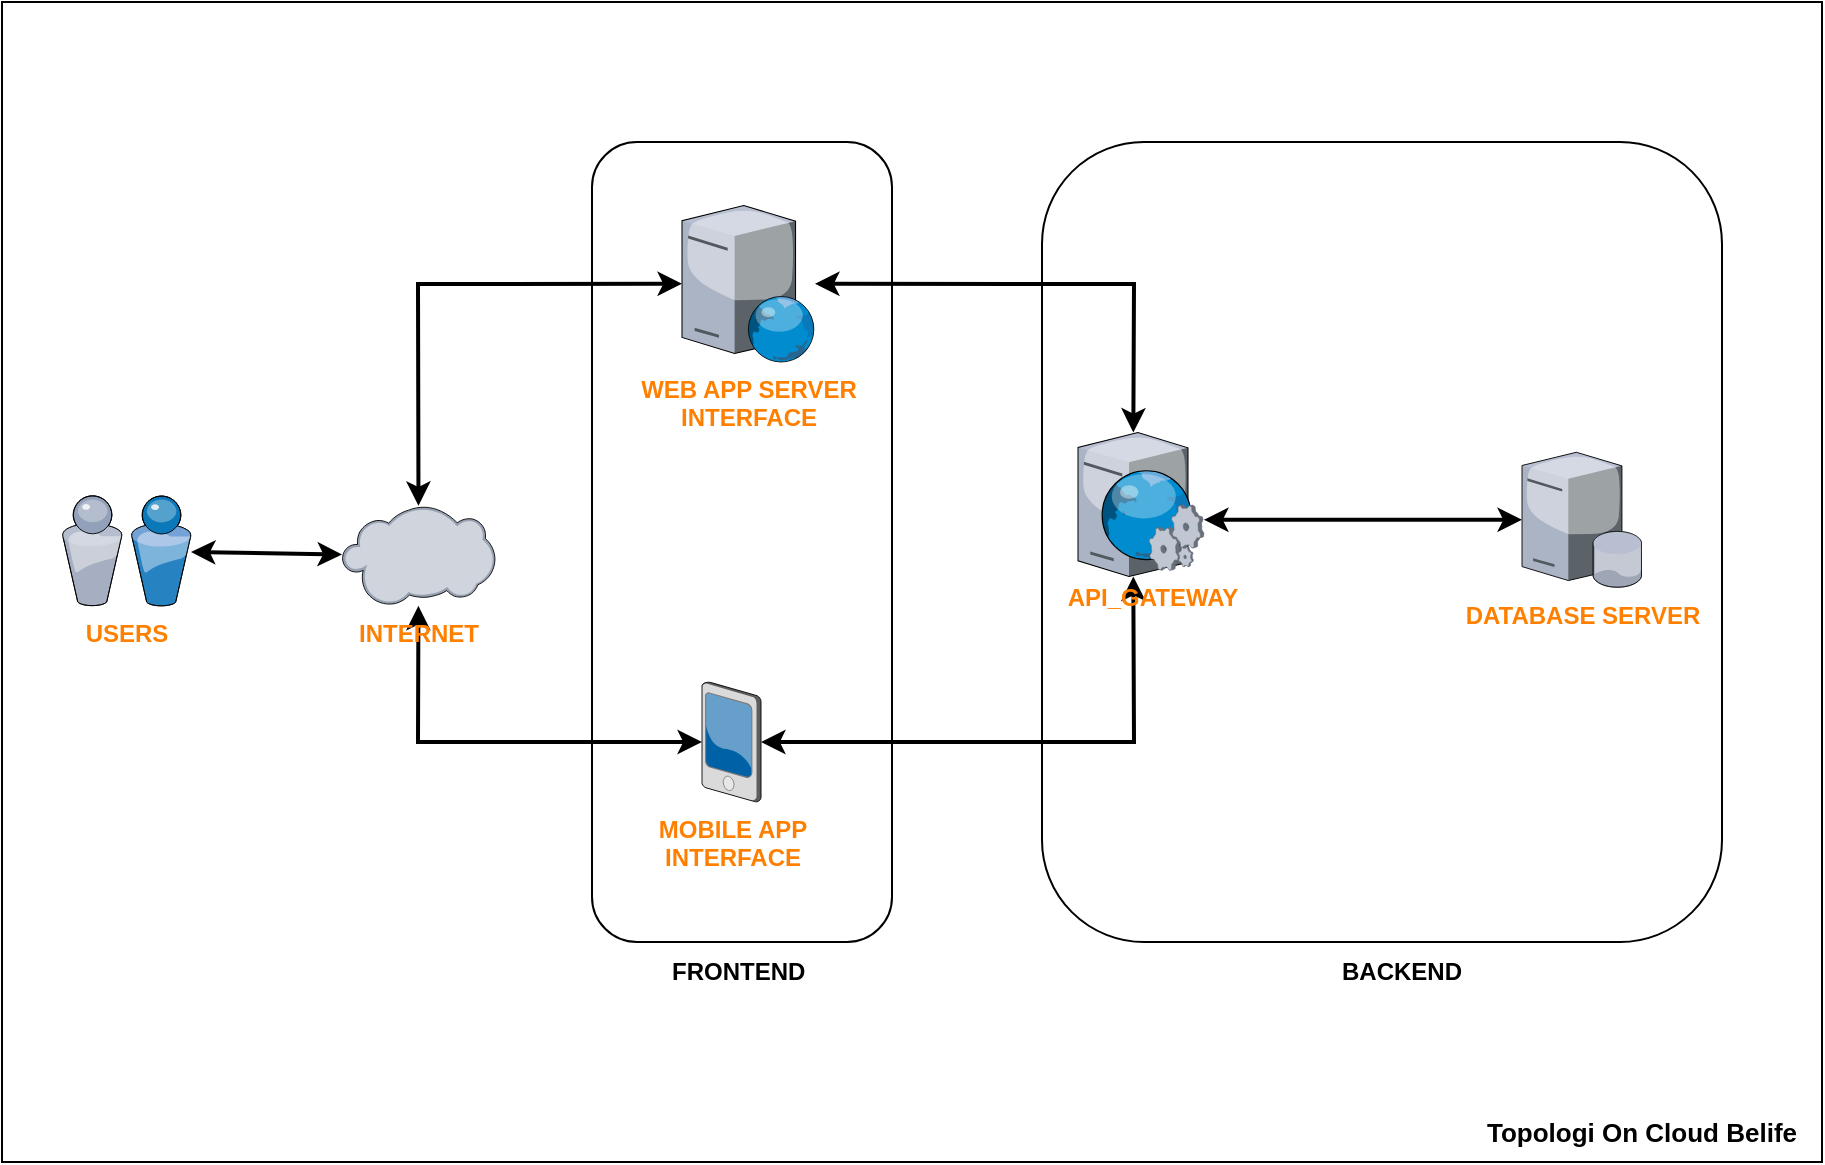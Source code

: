 <mxfile version="15.7.1" type="device" pages="3"><diagram id="OHv8c8Lqv6gW4ZvuW27s" name="topologi"><mxGraphModel dx="1718" dy="1550" grid="1" gridSize="10" guides="1" tooltips="1" connect="1" arrows="1" fold="1" page="1" pageScale="1" pageWidth="850" pageHeight="1100" math="0" shadow="0"><root><mxCell id="0"/><mxCell id="1" parent="0"/><mxCell id="PxunXJ5erMgvbEjkKk1R-38" value="" style="rounded=0;whiteSpace=wrap;html=1;labelBackgroundColor=none;fontColor=#FF8000;" parent="1" vertex="1"><mxGeometry x="-20" y="-630" width="910" height="580" as="geometry"/></mxCell><mxCell id="PxunXJ5erMgvbEjkKk1R-33" value="" style="rounded=1;whiteSpace=wrap;html=1;labelBackgroundColor=none;fontColor=#FF8000;" parent="1" vertex="1"><mxGeometry x="500" y="-560" width="340" height="400" as="geometry"/></mxCell><mxCell id="PxunXJ5erMgvbEjkKk1R-32" value="" style="rounded=1;whiteSpace=wrap;html=1;labelBackgroundColor=none;fontColor=#FF8000;" parent="1" vertex="1"><mxGeometry x="275" y="-560" width="150" height="400" as="geometry"/></mxCell><mxCell id="PxunXJ5erMgvbEjkKk1R-20" value="" style="endArrow=classic;startArrow=classic;html=1;rounded=0;strokeWidth=2;" parent="1" source="PxunXJ5erMgvbEjkKk1R-16" target="PxunXJ5erMgvbEjkKk1R-11" edge="1"><mxGeometry width="50" height="50" relative="1" as="geometry"><mxPoint x="230" y="-278.08" as="sourcePoint"/><mxPoint x="290" y="-270" as="targetPoint"/><Array as="points"><mxPoint x="188" y="-260"/></Array></mxGeometry></mxCell><mxCell id="PxunXJ5erMgvbEjkKk1R-24" value="" style="endArrow=classic;startArrow=classic;html=1;rounded=0;fontColor=#CCCC00;strokeWidth=2;" parent="1" source="PxunXJ5erMgvbEjkKk1R-11" target="PxunXJ5erMgvbEjkKk1R-13" edge="1"><mxGeometry width="50" height="50" relative="1" as="geometry"><mxPoint x="420" y="-320" as="sourcePoint"/><mxPoint x="470" y="-370" as="targetPoint"/><Array as="points"><mxPoint x="546" y="-260"/></Array></mxGeometry></mxCell><mxCell id="PxunXJ5erMgvbEjkKk1R-13" value="" style="verticalLabelPosition=bottom;sketch=0;aspect=fixed;html=1;verticalAlign=top;strokeColor=none;align=center;outlineConnect=0;shape=mxgraph.citrix.tower_server;" parent="1" vertex="1"><mxGeometry x="518" y="-414.71" width="55" height="71.92" as="geometry"/></mxCell><mxCell id="PxunXJ5erMgvbEjkKk1R-3" value="&lt;b&gt;&lt;font color=&quot;#ff8000&quot;&gt;API_GATEWAY&lt;/font&gt;&lt;/b&gt;" style="verticalLabelPosition=bottom;sketch=0;aspect=fixed;html=1;verticalAlign=top;strokeColor=none;align=center;outlineConnect=0;shape=mxgraph.citrix.web_service;" parent="1" vertex="1"><mxGeometry x="528" y="-396.35" width="53" height="50.49" as="geometry"/></mxCell><mxCell id="PxunXJ5erMgvbEjkKk1R-5" value="&lt;b&gt;&lt;font color=&quot;#ff8000&quot;&gt;DATABASE SERVER&lt;/font&gt;&lt;/b&gt;" style="verticalLabelPosition=bottom;sketch=0;aspect=fixed;html=1;verticalAlign=top;strokeColor=none;align=center;outlineConnect=0;shape=mxgraph.citrix.database_server;" parent="1" vertex="1"><mxGeometry x="740" y="-404.86" width="60" height="67.5" as="geometry"/></mxCell><mxCell id="PxunXJ5erMgvbEjkKk1R-7" value="&lt;b&gt;&lt;font color=&quot;#ff8000&quot;&gt;USERS&lt;/font&gt;&lt;/b&gt;" style="verticalLabelPosition=bottom;sketch=0;aspect=fixed;html=1;verticalAlign=top;strokeColor=none;align=center;outlineConnect=0;shape=mxgraph.citrix.users;" parent="1" vertex="1"><mxGeometry x="10" y="-383.08" width="64.5" height="55" as="geometry"/></mxCell><mxCell id="PxunXJ5erMgvbEjkKk1R-11" value="&lt;b&gt;&lt;font color=&quot;#ff8000&quot;&gt;MOBILE APP&lt;br&gt;INTERFACE&lt;/font&gt;&lt;/b&gt;" style="verticalLabelPosition=bottom;sketch=0;aspect=fixed;html=1;verticalAlign=top;strokeColor=none;align=center;outlineConnect=0;shape=mxgraph.citrix.pda;" parent="1" vertex="1"><mxGeometry x="330" y="-290" width="29.51" height="60" as="geometry"/></mxCell><mxCell id="PxunXJ5erMgvbEjkKk1R-12" value="&lt;b&gt;&lt;font color=&quot;#ff8000&quot;&gt;WEB APP SERVER&lt;br&gt;INTERFACE&lt;/font&gt;&lt;/b&gt;" style="verticalLabelPosition=bottom;sketch=0;aspect=fixed;html=1;verticalAlign=top;strokeColor=none;align=center;outlineConnect=0;shape=mxgraph.citrix.web_server;" parent="1" vertex="1"><mxGeometry x="320" y="-528.24" width="66.5" height="78.24" as="geometry"/></mxCell><mxCell id="PxunXJ5erMgvbEjkKk1R-16" value="&lt;b&gt;&lt;font color=&quot;#ff8000&quot;&gt;INTERNET&lt;/font&gt;&lt;/b&gt;" style="verticalLabelPosition=bottom;sketch=0;aspect=fixed;html=1;verticalAlign=top;strokeColor=none;align=center;outlineConnect=0;shape=mxgraph.citrix.cloud;" parent="1" vertex="1"><mxGeometry x="150" y="-378.08" width="76.61" height="50" as="geometry"/></mxCell><mxCell id="PxunXJ5erMgvbEjkKk1R-21" value="" style="endArrow=classic;startArrow=classic;html=1;rounded=0;strokeWidth=2;" parent="1" source="PxunXJ5erMgvbEjkKk1R-16" target="PxunXJ5erMgvbEjkKk1R-12" edge="1"><mxGeometry width="50" height="50" relative="1" as="geometry"><mxPoint x="190" y="-470" as="sourcePoint"/><mxPoint x="240" y="-520" as="targetPoint"/><Array as="points"><mxPoint x="188" y="-489"/></Array></mxGeometry></mxCell><mxCell id="PxunXJ5erMgvbEjkKk1R-22" value="" style="endArrow=classic;startArrow=classic;html=1;rounded=0;strokeWidth=2;" parent="1" source="PxunXJ5erMgvbEjkKk1R-7" target="PxunXJ5erMgvbEjkKk1R-16" edge="1"><mxGeometry width="50" height="50" relative="1" as="geometry"><mxPoint x="90" y="-280" as="sourcePoint"/><mxPoint x="140" y="-330" as="targetPoint"/></mxGeometry></mxCell><mxCell id="PxunXJ5erMgvbEjkKk1R-25" value="" style="endArrow=classic;startArrow=classic;html=1;rounded=0;fontColor=#CCCC00;strokeWidth=2;" parent="1" source="PxunXJ5erMgvbEjkKk1R-12" target="PxunXJ5erMgvbEjkKk1R-13" edge="1"><mxGeometry width="50" height="50" relative="1" as="geometry"><mxPoint x="420" y="-460" as="sourcePoint"/><mxPoint x="470" y="-510" as="targetPoint"/><Array as="points"><mxPoint x="546" y="-489"/></Array></mxGeometry></mxCell><mxCell id="PxunXJ5erMgvbEjkKk1R-26" value="" style="endArrow=classic;startArrow=classic;html=1;rounded=0;fontColor=#CCCC00;strokeWidth=2;" parent="1" source="PxunXJ5erMgvbEjkKk1R-3" target="PxunXJ5erMgvbEjkKk1R-5" edge="1"><mxGeometry width="50" height="50" relative="1" as="geometry"><mxPoint x="680" y="-270" as="sourcePoint"/><mxPoint x="730" y="-320" as="targetPoint"/></mxGeometry></mxCell><mxCell id="PxunXJ5erMgvbEjkKk1R-34" value="&lt;b&gt;&lt;font color=&quot;#000000&quot;&gt;FRONTEND&amp;nbsp;&lt;/font&gt;&lt;/b&gt;" style="text;html=1;strokeColor=none;fillColor=none;align=center;verticalAlign=middle;whiteSpace=wrap;rounded=0;labelBackgroundColor=none;fontColor=#FF8000;" parent="1" vertex="1"><mxGeometry x="320" y="-160" width="60" height="30" as="geometry"/></mxCell><mxCell id="PxunXJ5erMgvbEjkKk1R-35" value="&lt;b&gt;BACKEND&lt;/b&gt;" style="text;html=1;strokeColor=none;fillColor=none;align=center;verticalAlign=middle;whiteSpace=wrap;rounded=0;labelBackgroundColor=none;fontColor=#000000;" parent="1" vertex="1"><mxGeometry x="650" y="-160" width="60" height="30" as="geometry"/></mxCell><mxCell id="PxunXJ5erMgvbEjkKk1R-39" value="Topologi On Cloud Belife" style="text;html=1;strokeColor=none;fillColor=none;align=center;verticalAlign=middle;whiteSpace=wrap;rounded=0;labelBackgroundColor=none;fontColor=#000000;fontStyle=1;fontSize=13;" parent="1" vertex="1"><mxGeometry x="720" y="-80" width="160" height="30" as="geometry"/></mxCell></root></mxGraphModel></diagram><diagram id="Il53-7eWQkifTN5CZ-x2" name="use case diagram"><mxGraphModel dx="868" dy="1550" grid="1" gridSize="10" guides="1" tooltips="1" connect="1" arrows="1" fold="1" page="1" pageScale="1" pageWidth="850" pageHeight="1100" math="0" shadow="0"><root><mxCell id="nn-IXxWw1rjzt7hitR98-0"/><mxCell id="nn-IXxWw1rjzt7hitR98-1" parent="nn-IXxWw1rjzt7hitR98-0"/><mxCell id="nn-IXxWw1rjzt7hitR98-39" value="" style="rounded=0;whiteSpace=wrap;html=1;labelBackgroundColor=none;fontSize=13;fontColor=#000000;" parent="nn-IXxWw1rjzt7hitR98-1" vertex="1"><mxGeometry x="60" y="-1060" width="740" height="750" as="geometry"/></mxCell><mxCell id="nn-IXxWw1rjzt7hitR98-2" value="&lt;b&gt;Admin Belife&lt;/b&gt;" style="shape=umlActor;verticalLabelPosition=bottom;verticalAlign=top;html=1;labelBackgroundColor=none;fontSize=13;fontColor=#000000;" parent="nn-IXxWw1rjzt7hitR98-1" vertex="1"><mxGeometry x="90" y="-900" width="50" height="90" as="geometry"/></mxCell><mxCell id="nn-IXxWw1rjzt7hitR98-3" value="Owner Belife" style="shape=umlActor;verticalLabelPosition=bottom;verticalAlign=top;html=1;labelBackgroundColor=none;fontSize=13;fontColor=#000000;" parent="nn-IXxWw1rjzt7hitR98-1" vertex="1"><mxGeometry x="715" y="-620" width="50" height="90" as="geometry"/></mxCell><mxCell id="nn-IXxWw1rjzt7hitR98-4" value="Customer" style="shape=umlActor;verticalLabelPosition=bottom;verticalAlign=top;html=1;labelBackgroundColor=none;fontSize=13;fontColor=#000000;fontStyle=1" parent="nn-IXxWw1rjzt7hitR98-1" vertex="1"><mxGeometry x="705" y="-907" width="60" height="104" as="geometry"/></mxCell><mxCell id="nn-IXxWw1rjzt7hitR98-5" value="&lt;b&gt;Page Home&lt;/b&gt;" style="ellipse;whiteSpace=wrap;html=1;labelBackgroundColor=none;fontSize=13;fontColor=#000000;" parent="nn-IXxWw1rjzt7hitR98-1" vertex="1"><mxGeometry x="380" y="-1030" width="140" height="70" as="geometry"/></mxCell><mxCell id="nn-IXxWw1rjzt7hitR98-7" value="&lt;b&gt;Authentication&lt;/b&gt;" style="ellipse;whiteSpace=wrap;html=1;labelBackgroundColor=none;fontSize=13;fontColor=#000000;" parent="nn-IXxWw1rjzt7hitR98-1" vertex="1"><mxGeometry x="380" y="-940" width="140" height="70" as="geometry"/></mxCell><mxCell id="nn-IXxWw1rjzt7hitR98-8" value="&lt;b&gt;User Management&lt;/b&gt;" style="ellipse;whiteSpace=wrap;html=1;labelBackgroundColor=none;fontSize=13;fontColor=#000000;" parent="nn-IXxWw1rjzt7hitR98-1" vertex="1"><mxGeometry x="380" y="-844" width="140" height="70" as="geometry"/></mxCell><mxCell id="nn-IXxWw1rjzt7hitR98-9" value="&lt;b&gt;Product Management&lt;/b&gt;" style="ellipse;whiteSpace=wrap;html=1;labelBackgroundColor=none;fontSize=13;fontColor=#000000;" parent="nn-IXxWw1rjzt7hitR98-1" vertex="1"><mxGeometry x="380" y="-680" width="140" height="70" as="geometry"/></mxCell><mxCell id="nn-IXxWw1rjzt7hitR98-10" value="&lt;b&gt;Order / Transaction&lt;/b&gt;" style="ellipse;whiteSpace=wrap;html=1;labelBackgroundColor=none;fontSize=13;fontColor=#000000;" parent="nn-IXxWw1rjzt7hitR98-1" vertex="1"><mxGeometry x="380" y="-590" width="140" height="70" as="geometry"/></mxCell><mxCell id="nn-IXxWw1rjzt7hitR98-11" value="&lt;b&gt;Reporting&lt;/b&gt;" style="ellipse;whiteSpace=wrap;html=1;labelBackgroundColor=none;fontSize=13;fontColor=#000000;" parent="nn-IXxWw1rjzt7hitR98-1" vertex="1"><mxGeometry x="380" y="-500" width="140" height="70" as="geometry"/></mxCell><mxCell id="nn-IXxWw1rjzt7hitR98-12" value="&lt;b&gt;Agreement Management&lt;/b&gt;" style="ellipse;whiteSpace=wrap;html=1;labelBackgroundColor=none;fontSize=13;fontColor=#000000;" parent="nn-IXxWw1rjzt7hitR98-1" vertex="1"><mxGeometry x="380" y="-406" width="140" height="70" as="geometry"/></mxCell><mxCell id="nn-IXxWw1rjzt7hitR98-13" value="&lt;b&gt;User Profile&lt;/b&gt;" style="ellipse;whiteSpace=wrap;html=1;labelBackgroundColor=none;fontSize=13;fontColor=#000000;" parent="nn-IXxWw1rjzt7hitR98-1" vertex="1"><mxGeometry x="380" y="-760" width="140" height="70" as="geometry"/></mxCell><mxCell id="nn-IXxWw1rjzt7hitR98-17" value="" style="endArrow=open;endFill=1;endSize=12;html=1;rounded=0;fontSize=13;fontColor=#000000;strokeWidth=2;entryX=0;entryY=0.5;entryDx=0;entryDy=0;" parent="nn-IXxWw1rjzt7hitR98-1" target="nn-IXxWw1rjzt7hitR98-5" edge="1"><mxGeometry width="160" relative="1" as="geometry"><mxPoint x="150" y="-850" as="sourcePoint"/><mxPoint x="830" y="-710" as="targetPoint"/></mxGeometry></mxCell><mxCell id="nn-IXxWw1rjzt7hitR98-18" value="" style="endArrow=open;endFill=1;endSize=12;html=1;rounded=0;fontSize=13;fontColor=#000000;strokeWidth=2;entryX=0;entryY=0.5;entryDx=0;entryDy=0;" parent="nn-IXxWw1rjzt7hitR98-1" target="nn-IXxWw1rjzt7hitR98-7" edge="1"><mxGeometry width="160" relative="1" as="geometry"><mxPoint x="150" y="-850" as="sourcePoint"/><mxPoint x="340" y="-760" as="targetPoint"/></mxGeometry></mxCell><mxCell id="nn-IXxWw1rjzt7hitR98-19" value="" style="endArrow=open;endFill=1;endSize=12;html=1;rounded=0;fontSize=13;fontColor=#000000;strokeWidth=2;entryX=0;entryY=0.5;entryDx=0;entryDy=0;" parent="nn-IXxWw1rjzt7hitR98-1" target="nn-IXxWw1rjzt7hitR98-8" edge="1"><mxGeometry width="160" relative="1" as="geometry"><mxPoint x="150" y="-850" as="sourcePoint"/><mxPoint x="340" y="-770" as="targetPoint"/></mxGeometry></mxCell><mxCell id="nn-IXxWw1rjzt7hitR98-21" value="" style="endArrow=open;endFill=1;endSize=12;html=1;rounded=0;fontSize=13;fontColor=#000000;strokeWidth=2;entryX=0;entryY=0.5;entryDx=0;entryDy=0;" parent="nn-IXxWw1rjzt7hitR98-1" target="nn-IXxWw1rjzt7hitR98-13" edge="1"><mxGeometry width="160" relative="1" as="geometry"><mxPoint x="160" y="-840" as="sourcePoint"/><mxPoint x="350" y="-730" as="targetPoint"/></mxGeometry></mxCell><mxCell id="nn-IXxWw1rjzt7hitR98-23" value="" style="endArrow=open;endFill=1;endSize=12;html=1;rounded=0;fontSize=13;fontColor=#000000;strokeWidth=2;entryX=0;entryY=0.5;entryDx=0;entryDy=0;" parent="nn-IXxWw1rjzt7hitR98-1" target="nn-IXxWw1rjzt7hitR98-9" edge="1"><mxGeometry width="160" relative="1" as="geometry"><mxPoint x="150" y="-850" as="sourcePoint"/><mxPoint x="370" y="-710" as="targetPoint"/></mxGeometry></mxCell><mxCell id="nn-IXxWw1rjzt7hitR98-24" value="" style="endArrow=open;endFill=1;endSize=12;html=1;rounded=0;fontSize=13;fontColor=#000000;strokeWidth=2;entryX=0;entryY=0.286;entryDx=0;entryDy=0;entryPerimeter=0;" parent="nn-IXxWw1rjzt7hitR98-1" target="nn-IXxWw1rjzt7hitR98-10" edge="1"><mxGeometry width="160" relative="1" as="geometry"><mxPoint x="150" y="-850" as="sourcePoint"/><mxPoint x="380" y="-640" as="targetPoint"/></mxGeometry></mxCell><mxCell id="nn-IXxWw1rjzt7hitR98-25" value="" style="endArrow=open;endFill=1;endSize=12;html=1;rounded=0;fontSize=13;fontColor=#000000;strokeWidth=2;entryX=0.021;entryY=0.357;entryDx=0;entryDy=0;entryPerimeter=0;" parent="nn-IXxWw1rjzt7hitR98-1" target="nn-IXxWw1rjzt7hitR98-11" edge="1"><mxGeometry width="160" relative="1" as="geometry"><mxPoint x="150" y="-850" as="sourcePoint"/><mxPoint x="400" y="-600" as="targetPoint"/></mxGeometry></mxCell><mxCell id="nn-IXxWw1rjzt7hitR98-26" value="" style="endArrow=open;endFill=1;endSize=12;html=1;rounded=0;fontSize=13;fontColor=#000000;strokeWidth=2;entryX=0.057;entryY=0.252;entryDx=0;entryDy=0;entryPerimeter=0;" parent="nn-IXxWw1rjzt7hitR98-1" target="nn-IXxWw1rjzt7hitR98-12" edge="1"><mxGeometry width="160" relative="1" as="geometry"><mxPoint x="150" y="-850" as="sourcePoint"/><mxPoint x="350" y="-630" as="targetPoint"/></mxGeometry></mxCell><mxCell id="nn-IXxWw1rjzt7hitR98-31" value="" style="endArrow=open;endFill=1;endSize=12;html=1;rounded=0;fontSize=13;fontColor=#000000;strokeWidth=2;entryX=1;entryY=0.5;entryDx=0;entryDy=0;" parent="nn-IXxWw1rjzt7hitR98-1" target="nn-IXxWw1rjzt7hitR98-11" edge="1"><mxGeometry width="160" relative="1" as="geometry"><mxPoint x="710" y="-580" as="sourcePoint"/><mxPoint x="840" y="-710" as="targetPoint"/></mxGeometry></mxCell><mxCell id="nn-IXxWw1rjzt7hitR98-32" value="" style="endArrow=open;endFill=1;endSize=12;html=1;rounded=0;fontSize=13;fontColor=#000000;strokeWidth=2;entryX=1;entryY=0.5;entryDx=0;entryDy=0;" parent="nn-IXxWw1rjzt7hitR98-1" target="nn-IXxWw1rjzt7hitR98-13" edge="1"><mxGeometry width="160" relative="1" as="geometry"><mxPoint x="710" y="-580" as="sourcePoint"/><mxPoint x="860" y="-710" as="targetPoint"/></mxGeometry></mxCell><mxCell id="nn-IXxWw1rjzt7hitR98-33" value="" style="endArrow=open;endFill=1;endSize=12;html=1;rounded=0;fontSize=13;fontColor=#000000;strokeWidth=2;" parent="nn-IXxWw1rjzt7hitR98-1" edge="1"><mxGeometry width="160" relative="1" as="geometry"><mxPoint x="710" y="-580" as="sourcePoint"/><mxPoint x="510" y="-890" as="targetPoint"/></mxGeometry></mxCell><mxCell id="nn-IXxWw1rjzt7hitR98-34" value="" style="endArrow=open;endFill=1;endSize=12;html=1;rounded=0;fontSize=13;fontColor=#000000;strokeWidth=2;entryX=0.969;entryY=0.814;entryDx=0;entryDy=0;entryPerimeter=0;" parent="nn-IXxWw1rjzt7hitR98-1" target="nn-IXxWw1rjzt7hitR98-5" edge="1"><mxGeometry width="160" relative="1" as="geometry"><mxPoint x="710" y="-580" as="sourcePoint"/><mxPoint x="970" y="-680" as="targetPoint"/></mxGeometry></mxCell><mxCell id="nn-IXxWw1rjzt7hitR98-35" value="" style="endArrow=open;endFill=1;endSize=12;html=1;rounded=0;fontSize=13;fontColor=#000000;strokeWidth=2;entryX=1;entryY=0.5;entryDx=0;entryDy=0;" parent="nn-IXxWw1rjzt7hitR98-1" target="nn-IXxWw1rjzt7hitR98-5" edge="1"><mxGeometry width="160" relative="1" as="geometry"><mxPoint x="700" y="-850" as="sourcePoint"/><mxPoint x="530" y="-974" as="targetPoint"/></mxGeometry></mxCell><mxCell id="nn-IXxWw1rjzt7hitR98-36" value="" style="endArrow=open;endFill=1;endSize=12;html=1;rounded=0;fontSize=13;fontColor=#000000;strokeWidth=2;entryX=1;entryY=0.5;entryDx=0;entryDy=0;" parent="nn-IXxWw1rjzt7hitR98-1" target="nn-IXxWw1rjzt7hitR98-7" edge="1"><mxGeometry width="160" relative="1" as="geometry"><mxPoint x="700" y="-850" as="sourcePoint"/><mxPoint x="960" y="-750" as="targetPoint"/></mxGeometry></mxCell><mxCell id="nn-IXxWw1rjzt7hitR98-37" value="" style="endArrow=open;endFill=1;endSize=12;html=1;rounded=0;fontSize=13;fontColor=#000000;strokeWidth=2;entryX=1.041;entryY=0.365;entryDx=0;entryDy=0;entryPerimeter=0;" parent="nn-IXxWw1rjzt7hitR98-1" target="nn-IXxWw1rjzt7hitR98-10" edge="1"><mxGeometry width="160" relative="1" as="geometry"><mxPoint x="700" y="-850" as="sourcePoint"/><mxPoint x="890" y="-750" as="targetPoint"/></mxGeometry></mxCell><mxCell id="nn-IXxWw1rjzt7hitR98-38" value="" style="endArrow=open;endFill=1;endSize=12;html=1;rounded=0;fontSize=13;fontColor=#000000;strokeWidth=2;entryX=0.938;entryY=0.229;entryDx=0;entryDy=0;entryPerimeter=0;" parent="nn-IXxWw1rjzt7hitR98-1" target="nn-IXxWw1rjzt7hitR98-12" edge="1"><mxGeometry width="160" relative="1" as="geometry"><mxPoint x="710" y="-580" as="sourcePoint"/><mxPoint x="820" y="-420" as="targetPoint"/></mxGeometry></mxCell></root></mxGraphModel></diagram><diagram id="4mS5ilDZfoXs5Q10yRiH" name="flow bussines"><mxGraphModel dx="1185" dy="635" grid="1" gridSize="10" guides="1" tooltips="1" connect="1" arrows="1" fold="1" page="1" pageScale="1" pageWidth="827" pageHeight="1169" math="0" shadow="0"><root><mxCell id="9Tl9Lv1CL1AySjAjynja-0"/><mxCell id="9Tl9Lv1CL1AySjAjynja-1" parent="9Tl9Lv1CL1AySjAjynja-0"/><mxCell id="VRLJZ6O4J4g0WJDKlj4a-15" value="Customer" style="swimlane;" vertex="1" parent="9Tl9Lv1CL1AySjAjynja-1"><mxGeometry x="100" y="20" width="380" height="2210" as="geometry"/></mxCell><mxCell id="VRLJZ6O4J4g0WJDKlj4a-206" value="Order / transaction" style="swimlane;horizontal=0;fontSize=9;" vertex="1" parent="VRLJZ6O4J4g0WJDKlj4a-15"><mxGeometry x="-23" y="790" width="1193" height="380" as="geometry"/></mxCell><mxCell id="VRLJZ6O4J4g0WJDKlj4a-208" value="pilih barang" style="rounded=1;whiteSpace=wrap;html=1;absoluteArcSize=1;arcSize=14;strokeWidth=2;fontSize=9;" vertex="1" parent="VRLJZ6O4J4g0WJDKlj4a-206"><mxGeometry x="133" y="21.5" width="93" height="40" as="geometry"/></mxCell><mxCell id="VRLJZ6O4J4g0WJDKlj4a-213" style="edgeStyle=orthogonalEdgeStyle;rounded=0;orthogonalLoop=1;jettySize=auto;html=1;entryX=0;entryY=0.5;entryDx=0;entryDy=0;fontSize=9;" edge="1" parent="VRLJZ6O4J4g0WJDKlj4a-206" source="VRLJZ6O4J4g0WJDKlj4a-209" target="VRLJZ6O4J4g0WJDKlj4a-208"><mxGeometry relative="1" as="geometry"/></mxCell><mxCell id="VRLJZ6O4J4g0WJDKlj4a-209" value="start" style="strokeWidth=2;html=1;shape=mxgraph.flowchart.start_1;whiteSpace=wrap;fontSize=9;" vertex="1" parent="VRLJZ6O4J4g0WJDKlj4a-206"><mxGeometry x="47" y="30" width="47" height="23" as="geometry"/></mxCell><mxCell id="VRLJZ6O4J4g0WJDKlj4a-214" value="Checkout barang" style="rounded=1;whiteSpace=wrap;html=1;absoluteArcSize=1;arcSize=14;strokeWidth=2;fontSize=9;" vertex="1" parent="VRLJZ6O4J4g0WJDKlj4a-206"><mxGeometry x="283" y="21.5" width="93" height="40" as="geometry"/></mxCell><mxCell id="VRLJZ6O4J4g0WJDKlj4a-215" value="" style="edgeStyle=orthogonalEdgeStyle;rounded=0;orthogonalLoop=1;jettySize=auto;html=1;fontSize=9;" edge="1" parent="VRLJZ6O4J4g0WJDKlj4a-206" source="VRLJZ6O4J4g0WJDKlj4a-208" target="VRLJZ6O4J4g0WJDKlj4a-214"><mxGeometry relative="1" as="geometry"/></mxCell><mxCell id="VRLJZ6O4J4g0WJDKlj4a-219" value="cash&amp;nbsp;" style="whiteSpace=wrap;html=1;rounded=1;fontSize=9;strokeWidth=2;arcSize=14;" vertex="1" parent="VRLJZ6O4J4g0WJDKlj4a-206"><mxGeometry x="77.13" y="210" width="76.5" height="28.5" as="geometry"/></mxCell><mxCell id="VRLJZ6O4J4g0WJDKlj4a-217" value="Pilih metode transaksi" style="rhombus;whiteSpace=wrap;html=1;rounded=1;fontSize=9;strokeWidth=2;arcSize=14;" vertex="1" parent="VRLJZ6O4J4g0WJDKlj4a-206"><mxGeometry x="163" y="120" width="80" height="80" as="geometry"/></mxCell><mxCell id="VRLJZ6O4J4g0WJDKlj4a-218" value="" style="edgeStyle=orthogonalEdgeStyle;rounded=0;orthogonalLoop=1;jettySize=auto;html=1;fontSize=9;" edge="1" parent="VRLJZ6O4J4g0WJDKlj4a-206" source="VRLJZ6O4J4g0WJDKlj4a-214" target="VRLJZ6O4J4g0WJDKlj4a-217"><mxGeometry relative="1" as="geometry"><Array as="points"><mxPoint x="329" y="80"/><mxPoint x="203" y="80"/></Array></mxGeometry></mxCell><mxCell id="VRLJZ6O4J4g0WJDKlj4a-220" value="" style="edgeStyle=orthogonalEdgeStyle;rounded=0;orthogonalLoop=1;jettySize=auto;html=1;fontSize=9;" edge="1" parent="VRLJZ6O4J4g0WJDKlj4a-206" source="VRLJZ6O4J4g0WJDKlj4a-217" target="VRLJZ6O4J4g0WJDKlj4a-219"><mxGeometry relative="1" as="geometry"/></mxCell><mxCell id="VRLJZ6O4J4g0WJDKlj4a-222" value="proses pembayaran" style="whiteSpace=wrap;html=1;rounded=1;fontSize=9;strokeWidth=2;arcSize=14;" vertex="1" parent="VRLJZ6O4J4g0WJDKlj4a-206"><mxGeometry x="73.01" y="310.0" width="84.75" height="26.25" as="geometry"/></mxCell><mxCell id="VRLJZ6O4J4g0WJDKlj4a-223" value="" style="edgeStyle=orthogonalEdgeStyle;rounded=0;orthogonalLoop=1;jettySize=auto;html=1;fontSize=9;" edge="1" parent="VRLJZ6O4J4g0WJDKlj4a-206" source="VRLJZ6O4J4g0WJDKlj4a-219" target="VRLJZ6O4J4g0WJDKlj4a-222"><mxGeometry relative="1" as="geometry"/></mxCell><mxCell id="VRLJZ6O4J4g0WJDKlj4a-231" style="edgeStyle=orthogonalEdgeStyle;rounded=0;orthogonalLoop=1;jettySize=auto;html=1;entryX=0;entryY=0.5;entryDx=0;entryDy=0;fontSize=9;" edge="1" parent="VRLJZ6O4J4g0WJDKlj4a-206" source="VRLJZ6O4J4g0WJDKlj4a-225" target="VRLJZ6O4J4g0WJDKlj4a-227"><mxGeometry relative="1" as="geometry"><Array as="points"><mxPoint x="304" y="115"/></Array></mxGeometry></mxCell><mxCell id="VRLJZ6O4J4g0WJDKlj4a-234" style="edgeStyle=orthogonalEdgeStyle;rounded=0;orthogonalLoop=1;jettySize=auto;html=1;fontSize=9;" edge="1" parent="VRLJZ6O4J4g0WJDKlj4a-206" source="VRLJZ6O4J4g0WJDKlj4a-225" target="VRLJZ6O4J4g0WJDKlj4a-233"><mxGeometry relative="1" as="geometry"/></mxCell><mxCell id="VRLJZ6O4J4g0WJDKlj4a-225" value="cicilan" style="whiteSpace=wrap;html=1;rounded=1;fontSize=9;strokeWidth=2;arcSize=14;" vertex="1" parent="VRLJZ6O4J4g0WJDKlj4a-206"><mxGeometry x="273" y="150" width="62.5" height="20" as="geometry"/></mxCell><mxCell id="VRLJZ6O4J4g0WJDKlj4a-226" value="" style="edgeStyle=orthogonalEdgeStyle;rounded=0;orthogonalLoop=1;jettySize=auto;html=1;fontSize=9;" edge="1" parent="VRLJZ6O4J4g0WJDKlj4a-206" source="VRLJZ6O4J4g0WJDKlj4a-217" target="VRLJZ6O4J4g0WJDKlj4a-225"><mxGeometry relative="1" as="geometry"/></mxCell><mxCell id="VRLJZ6O4J4g0WJDKlj4a-232" style="edgeStyle=orthogonalEdgeStyle;rounded=0;orthogonalLoop=1;jettySize=auto;html=1;entryX=0.5;entryY=0;entryDx=0;entryDy=0;fontSize=9;" edge="1" parent="VRLJZ6O4J4g0WJDKlj4a-206" source="VRLJZ6O4J4g0WJDKlj4a-227" target="VRLJZ6O4J4g0WJDKlj4a-225"><mxGeometry relative="1" as="geometry"><Array as="points"><mxPoint x="304" y="115"/></Array></mxGeometry></mxCell><mxCell id="VRLJZ6O4J4g0WJDKlj4a-227" value="tenor&lt;br&gt;3&lt;br&gt;6" style="shape=parallelogram;html=1;strokeWidth=2;perimeter=parallelogramPerimeter;whiteSpace=wrap;rounded=1;arcSize=12;size=0.23;fontSize=9;" vertex="1" parent="VRLJZ6O4J4g0WJDKlj4a-206"><mxGeometry x="335.5" y="100" width="63" height="30" as="geometry"/></mxCell><mxCell id="VRLJZ6O4J4g0WJDKlj4a-233" value="input kelengkapan persyaratan" style="rounded=1;whiteSpace=wrap;html=1;fontSize=9;" vertex="1" parent="VRLJZ6O4J4g0WJDKlj4a-206"><mxGeometry x="259.75" y="210" width="89" height="30" as="geometry"/></mxCell><mxCell id="VRLJZ6O4J4g0WJDKlj4a-343" value="Product Management" style="swimlane;horizontal=0;fontSize=9;startSize=23;" vertex="1" parent="VRLJZ6O4J4g0WJDKlj4a-15"><mxGeometry x="-23" y="1392" width="1193" height="210" as="geometry"/></mxCell><mxCell id="oxueao-psg9tk2EyrveP-1" value="Agreement Management" style="swimlane;horizontal=0;fontSize=9;startSize=23;" vertex="1" parent="VRLJZ6O4J4g0WJDKlj4a-15"><mxGeometry x="-23" y="1602" width="1193" height="210" as="geometry"/></mxCell><mxCell id="VRLJZ6O4J4g0WJDKlj4a-22" value="Admin" style="swimlane;" vertex="1" parent="9Tl9Lv1CL1AySjAjynja-1"><mxGeometry x="480" y="20" width="390" height="2210" as="geometry"/></mxCell><mxCell id="VRLJZ6O4J4g0WJDKlj4a-238" value="Order Data customer" style="whiteSpace=wrap;html=1;rounded=1;fontSize=9;" vertex="1" parent="VRLJZ6O4J4g0WJDKlj4a-22"><mxGeometry x="40" y="930" width="93" height="40" as="geometry"/></mxCell><mxCell id="VRLJZ6O4J4g0WJDKlj4a-243" value="cash transaksi" style="whiteSpace=wrap;html=1;rounded=1;fontSize=9;" vertex="1" parent="VRLJZ6O4J4g0WJDKlj4a-22"><mxGeometry x="99" y="830" width="80" height="40" as="geometry"/></mxCell><mxCell id="VRLJZ6O4J4g0WJDKlj4a-244" value="" style="edgeStyle=orthogonalEdgeStyle;rounded=0;orthogonalLoop=1;jettySize=auto;html=1;fontSize=9;" edge="1" parent="VRLJZ6O4J4g0WJDKlj4a-22" source="VRLJZ6O4J4g0WJDKlj4a-238" target="VRLJZ6O4J4g0WJDKlj4a-243"><mxGeometry relative="1" as="geometry"><Array as="points"><mxPoint x="80" y="850"/></Array></mxGeometry></mxCell><mxCell id="VRLJZ6O4J4g0WJDKlj4a-246" value="" style="edgeStyle=orthogonalEdgeStyle;rounded=0;orthogonalLoop=1;jettySize=auto;html=1;fontSize=9;entryX=0;entryY=0.5;entryDx=0;entryDy=0;entryPerimeter=0;" edge="1" parent="VRLJZ6O4J4g0WJDKlj4a-22" source="VRLJZ6O4J4g0WJDKlj4a-243" target="VRLJZ6O4J4g0WJDKlj4a-251"><mxGeometry relative="1" as="geometry"><mxPoint x="200" y="850" as="targetPoint"/></mxGeometry></mxCell><mxCell id="VRLJZ6O4J4g0WJDKlj4a-247" value="end" style="ellipse;whiteSpace=wrap;html=1;rounded=1;fontSize=9;" vertex="1" parent="VRLJZ6O4J4g0WJDKlj4a-22"><mxGeometry x="340" y="880" width="30" height="20" as="geometry"/></mxCell><mxCell id="VRLJZ6O4J4g0WJDKlj4a-266" style="edgeStyle=orthogonalEdgeStyle;rounded=0;orthogonalLoop=1;jettySize=auto;html=1;fontSize=9;" edge="1" parent="VRLJZ6O4J4g0WJDKlj4a-22" source="VRLJZ6O4J4g0WJDKlj4a-249" target="VRLJZ6O4J4g0WJDKlj4a-264"><mxGeometry relative="1" as="geometry"/></mxCell><mxCell id="VRLJZ6O4J4g0WJDKlj4a-249" value="cicilian transaksi" style="whiteSpace=wrap;html=1;rounded=1;fontSize=9;" vertex="1" parent="VRLJZ6O4J4g0WJDKlj4a-22"><mxGeometry x="160" y="930" width="80.5" height="40" as="geometry"/></mxCell><mxCell id="VRLJZ6O4J4g0WJDKlj4a-250" value="" style="edgeStyle=orthogonalEdgeStyle;rounded=0;orthogonalLoop=1;jettySize=auto;html=1;fontSize=9;" edge="1" parent="VRLJZ6O4J4g0WJDKlj4a-22" source="VRLJZ6O4J4g0WJDKlj4a-238" target="VRLJZ6O4J4g0WJDKlj4a-249"><mxGeometry relative="1" as="geometry"/></mxCell><mxCell id="VRLJZ6O4J4g0WJDKlj4a-253" style="edgeStyle=orthogonalEdgeStyle;rounded=0;orthogonalLoop=1;jettySize=auto;html=1;fontSize=9;" edge="1" parent="VRLJZ6O4J4g0WJDKlj4a-22" source="VRLJZ6O4J4g0WJDKlj4a-251" target="VRLJZ6O4J4g0WJDKlj4a-247"><mxGeometry relative="1" as="geometry"><Array as="points"><mxPoint x="230" y="890"/></Array></mxGeometry></mxCell><mxCell id="VRLJZ6O4J4g0WJDKlj4a-254" value="Tidak" style="edgeLabel;html=1;align=center;verticalAlign=middle;resizable=0;points=[];fontSize=9;" vertex="1" connectable="0" parent="VRLJZ6O4J4g0WJDKlj4a-253"><mxGeometry x="-0.281" relative="1" as="geometry"><mxPoint as="offset"/></mxGeometry></mxCell><mxCell id="VRLJZ6O4J4g0WJDKlj4a-259" style="edgeStyle=orthogonalEdgeStyle;rounded=0;orthogonalLoop=1;jettySize=auto;html=1;fontSize=9;" edge="1" parent="VRLJZ6O4J4g0WJDKlj4a-22" source="VRLJZ6O4J4g0WJDKlj4a-251" target="VRLJZ6O4J4g0WJDKlj4a-256"><mxGeometry relative="1" as="geometry"><Array as="points"><mxPoint x="230" y="810"/></Array></mxGeometry></mxCell><mxCell id="VRLJZ6O4J4g0WJDKlj4a-261" value="ya" style="edgeLabel;html=1;align=center;verticalAlign=middle;resizable=0;points=[];fontSize=9;" vertex="1" connectable="0" parent="VRLJZ6O4J4g0WJDKlj4a-259"><mxGeometry x="-0.091" y="2" relative="1" as="geometry"><mxPoint as="offset"/></mxGeometry></mxCell><mxCell id="VRLJZ6O4J4g0WJDKlj4a-251" value="proses verifikasi" style="strokeWidth=2;html=1;shape=mxgraph.flowchart.decision;whiteSpace=wrap;fontSize=9;" vertex="1" parent="VRLJZ6O4J4g0WJDKlj4a-22"><mxGeometry x="200" y="820" width="60" height="60" as="geometry"/></mxCell><mxCell id="VRLJZ6O4J4g0WJDKlj4a-260" style="edgeStyle=orthogonalEdgeStyle;rounded=0;orthogonalLoop=1;jettySize=auto;html=1;fontSize=9;" edge="1" parent="VRLJZ6O4J4g0WJDKlj4a-22" source="VRLJZ6O4J4g0WJDKlj4a-256" target="VRLJZ6O4J4g0WJDKlj4a-247"><mxGeometry relative="1" as="geometry"><Array as="points"><mxPoint x="355" y="825"/></Array></mxGeometry></mxCell><mxCell id="VRLJZ6O4J4g0WJDKlj4a-256" value="kirim barang" style="rounded=1;whiteSpace=wrap;html=1;absoluteArcSize=1;arcSize=14;strokeWidth=2;fontSize=9;" vertex="1" parent="VRLJZ6O4J4g0WJDKlj4a-22"><mxGeometry x="280" y="810" width="67" height="30" as="geometry"/></mxCell><mxCell id="VRLJZ6O4J4g0WJDKlj4a-264" value="checking data persyaratan" style="rounded=1;whiteSpace=wrap;html=1;absoluteArcSize=1;arcSize=14;strokeWidth=2;fontSize=9;" vertex="1" parent="VRLJZ6O4J4g0WJDKlj4a-22"><mxGeometry x="150.25" y="1010" width="100" height="30" as="geometry"/></mxCell><mxCell id="VRLJZ6O4J4g0WJDKlj4a-268" value="valid ?" style="rhombus;whiteSpace=wrap;html=1;rounded=1;fontSize=9;strokeWidth=2;arcSize=14;" vertex="1" parent="VRLJZ6O4J4g0WJDKlj4a-22"><mxGeometry x="165.25" y="1060" width="70" height="50" as="geometry"/></mxCell><mxCell id="VRLJZ6O4J4g0WJDKlj4a-269" value="" style="edgeStyle=orthogonalEdgeStyle;rounded=0;orthogonalLoop=1;jettySize=auto;html=1;fontSize=9;" edge="1" parent="VRLJZ6O4J4g0WJDKlj4a-22" source="VRLJZ6O4J4g0WJDKlj4a-264" target="VRLJZ6O4J4g0WJDKlj4a-268"><mxGeometry relative="1" as="geometry"/></mxCell><mxCell id="VRLJZ6O4J4g0WJDKlj4a-271" value="end" style="ellipse;whiteSpace=wrap;html=1;rounded=1;fontSize=9;strokeWidth=2;arcSize=14;direction=south;" vertex="1" parent="VRLJZ6O4J4g0WJDKlj4a-22"><mxGeometry x="186.38" y="1140" width="27.75" height="19.75" as="geometry"/></mxCell><mxCell id="VRLJZ6O4J4g0WJDKlj4a-272" value="tidak" style="edgeStyle=orthogonalEdgeStyle;rounded=0;orthogonalLoop=1;jettySize=auto;html=1;fontSize=9;" edge="1" parent="VRLJZ6O4J4g0WJDKlj4a-22" source="VRLJZ6O4J4g0WJDKlj4a-268" target="VRLJZ6O4J4g0WJDKlj4a-271"><mxGeometry relative="1" as="geometry"><Array as="points"><mxPoint x="200" y="1130"/><mxPoint x="200" y="1130"/></Array></mxGeometry></mxCell><mxCell id="VRLJZ6O4J4g0WJDKlj4a-277" style="edgeStyle=orthogonalEdgeStyle;rounded=0;orthogonalLoop=1;jettySize=auto;html=1;entryX=0;entryY=0.5;entryDx=0;entryDy=0;fontSize=9;" edge="1" parent="VRLJZ6O4J4g0WJDKlj4a-22" source="VRLJZ6O4J4g0WJDKlj4a-274" target="VRLJZ6O4J4g0WJDKlj4a-276"><mxGeometry relative="1" as="geometry"/></mxCell><mxCell id="VRLJZ6O4J4g0WJDKlj4a-274" value="send data to fintech" style="whiteSpace=wrap;html=1;rounded=1;fontSize=9;strokeWidth=2;arcSize=14;" vertex="1" parent="VRLJZ6O4J4g0WJDKlj4a-22"><mxGeometry x="290" y="990" width="80" height="30" as="geometry"/></mxCell><mxCell id="VRLJZ6O4J4g0WJDKlj4a-275" value="" style="edgeStyle=orthogonalEdgeStyle;rounded=0;orthogonalLoop=1;jettySize=auto;html=1;fontSize=9;" edge="1" parent="VRLJZ6O4J4g0WJDKlj4a-22" source="VRLJZ6O4J4g0WJDKlj4a-268" target="VRLJZ6O4J4g0WJDKlj4a-274"><mxGeometry relative="1" as="geometry"><Array as="points"><mxPoint x="270" y="1085"/><mxPoint x="270" y="1005"/></Array></mxGeometry></mxCell><mxCell id="VRLJZ6O4J4g0WJDKlj4a-279" value="ya ?" style="edgeLabel;html=1;align=center;verticalAlign=middle;resizable=0;points=[];fontSize=9;" vertex="1" connectable="0" parent="VRLJZ6O4J4g0WJDKlj4a-275"><mxGeometry x="-0.057" y="-1" relative="1" as="geometry"><mxPoint as="offset"/></mxGeometry></mxCell><mxCell id="VRLJZ6O4J4g0WJDKlj4a-276" value="end" style="ellipse;whiteSpace=wrap;html=1;rounded=1;fontSize=9;strokeWidth=2;arcSize=14;direction=south;" vertex="1" parent="VRLJZ6O4J4g0WJDKlj4a-22"><mxGeometry x="316.13" y="1060" width="27.75" height="19.75" as="geometry"/></mxCell><mxCell id="WDpMAKwVCZJ3jhH-KXkG-0" style="edgeStyle=orthogonalEdgeStyle;rounded=0;orthogonalLoop=1;jettySize=auto;html=1;entryX=0;entryY=0.5;entryDx=0;entryDy=0;fontSize=9;" edge="1" parent="VRLJZ6O4J4g0WJDKlj4a-22" source="VRLJZ6O4J4g0WJDKlj4a-344" target="VRLJZ6O4J4g0WJDKlj4a-346"><mxGeometry relative="1" as="geometry"/></mxCell><mxCell id="VRLJZ6O4J4g0WJDKlj4a-344" value="start" style="strokeWidth=2;html=1;shape=mxgraph.flowchart.start_1;whiteSpace=wrap;fontSize=9;" vertex="1" parent="VRLJZ6O4J4g0WJDKlj4a-22"><mxGeometry x="32.5" y="1419" width="47" height="23" as="geometry"/></mxCell><mxCell id="WDpMAKwVCZJ3jhH-KXkG-2" style="edgeStyle=orthogonalEdgeStyle;rounded=0;orthogonalLoop=1;jettySize=auto;html=1;fontSize=9;" edge="1" parent="VRLJZ6O4J4g0WJDKlj4a-22" source="VRLJZ6O4J4g0WJDKlj4a-346" target="WDpMAKwVCZJ3jhH-KXkG-1"><mxGeometry relative="1" as="geometry"/></mxCell><mxCell id="VRLJZ6O4J4g0WJDKlj4a-346" value="halama product" style="rounded=1;whiteSpace=wrap;html=1;absoluteArcSize=1;arcSize=14;strokeWidth=2;fontSize=9;" vertex="1" parent="VRLJZ6O4J4g0WJDKlj4a-22"><mxGeometry x="148.13" y="1415.5" width="66" height="30" as="geometry"/></mxCell><mxCell id="WDpMAKwVCZJ3jhH-KXkG-5" style="edgeStyle=orthogonalEdgeStyle;rounded=0;orthogonalLoop=1;jettySize=auto;html=1;fontSize=9;" edge="1" parent="VRLJZ6O4J4g0WJDKlj4a-22" source="WDpMAKwVCZJ3jhH-KXkG-1" target="WDpMAKwVCZJ3jhH-KXkG-4"><mxGeometry relative="1" as="geometry"><mxPoint x="285.565" y="1559" as="targetPoint"/></mxGeometry></mxCell><mxCell id="WDpMAKwVCZJ3jhH-KXkG-1" value="tambah,&amp;nbsp; ubah , hapus" style="rounded=1;whiteSpace=wrap;html=1;absoluteArcSize=1;arcSize=14;strokeWidth=2;fontSize=9;" vertex="1" parent="VRLJZ6O4J4g0WJDKlj4a-22"><mxGeometry x="235.25" y="1489" width="100" height="26.5" as="geometry"/></mxCell><mxCell id="WDpMAKwVCZJ3jhH-KXkG-4" value="end" style="ellipse;whiteSpace=wrap;html=1;rounded=1;fontSize=9;strokeWidth=2;arcSize=14;direction=south;" vertex="1" parent="VRLJZ6O4J4g0WJDKlj4a-22"><mxGeometry x="270.68" y="1570" width="29.13" height="19.75" as="geometry"/></mxCell><mxCell id="oxueao-psg9tk2EyrveP-4" value="start" style="strokeWidth=2;html=1;shape=mxgraph.flowchart.start_1;whiteSpace=wrap;fontSize=9;" vertex="1" parent="VRLJZ6O4J4g0WJDKlj4a-22"><mxGeometry x="48.88" y="1623.5" width="47" height="23" as="geometry"/></mxCell><mxCell id="oxueao-psg9tk2EyrveP-6" value="halama agreements" style="rounded=1;whiteSpace=wrap;html=1;absoluteArcSize=1;arcSize=14;strokeWidth=2;fontSize=9;" vertex="1" parent="VRLJZ6O4J4g0WJDKlj4a-22"><mxGeometry x="94" y="1700" width="96" height="30" as="geometry"/></mxCell><mxCell id="oxueao-psg9tk2EyrveP-3" style="edgeStyle=orthogonalEdgeStyle;rounded=0;orthogonalLoop=1;jettySize=auto;html=1;entryX=0;entryY=0.5;entryDx=0;entryDy=0;fontSize=9;" edge="1" parent="VRLJZ6O4J4g0WJDKlj4a-22" source="oxueao-psg9tk2EyrveP-4" target="oxueao-psg9tk2EyrveP-6"><mxGeometry relative="1" as="geometry"/></mxCell><mxCell id="oxueao-psg9tk2EyrveP-8" value="tambah,&amp;nbsp; ubah , hapus" style="rounded=1;whiteSpace=wrap;html=1;absoluteArcSize=1;arcSize=14;strokeWidth=2;fontSize=9;" vertex="1" parent="VRLJZ6O4J4g0WJDKlj4a-22"><mxGeometry x="252" y="1702" width="100" height="26.5" as="geometry"/></mxCell><mxCell id="oxueao-psg9tk2EyrveP-5" style="edgeStyle=orthogonalEdgeStyle;rounded=0;orthogonalLoop=1;jettySize=auto;html=1;fontSize=9;" edge="1" parent="VRLJZ6O4J4g0WJDKlj4a-22" source="oxueao-psg9tk2EyrveP-6" target="oxueao-psg9tk2EyrveP-8"><mxGeometry relative="1" as="geometry"/></mxCell><mxCell id="oxueao-psg9tk2EyrveP-9" value="end" style="ellipse;whiteSpace=wrap;html=1;rounded=1;fontSize=9;strokeWidth=2;arcSize=14;direction=south;" vertex="1" parent="VRLJZ6O4J4g0WJDKlj4a-22"><mxGeometry x="287.06" y="1774.5" width="29.13" height="19.75" as="geometry"/></mxCell><mxCell id="oxueao-psg9tk2EyrveP-7" style="edgeStyle=orthogonalEdgeStyle;rounded=0;orthogonalLoop=1;jettySize=auto;html=1;fontSize=9;" edge="1" parent="VRLJZ6O4J4g0WJDKlj4a-22" source="oxueao-psg9tk2EyrveP-8" target="oxueao-psg9tk2EyrveP-9"><mxGeometry relative="1" as="geometry"><mxPoint x="-178.055" y="1743.5" as="targetPoint"/></mxGeometry></mxCell><mxCell id="VRLJZ6O4J4g0WJDKlj4a-29" value="Owner" style="swimlane;" vertex="1" parent="9Tl9Lv1CL1AySjAjynja-1"><mxGeometry x="870" y="20" width="400" height="2210" as="geometry"/></mxCell><mxCell id="oxueao-psg9tk2EyrveP-10" value="start" style="strokeWidth=2;html=1;shape=mxgraph.flowchart.start_1;whiteSpace=wrap;fontSize=9;" vertex="1" parent="VRLJZ6O4J4g0WJDKlj4a-29"><mxGeometry x="41.38" y="1617.5" width="47" height="23" as="geometry"/></mxCell><mxCell id="oxueao-psg9tk2EyrveP-11" value="halama agreements" style="rounded=1;whiteSpace=wrap;html=1;absoluteArcSize=1;arcSize=14;strokeWidth=2;fontSize=9;" vertex="1" parent="VRLJZ6O4J4g0WJDKlj4a-29"><mxGeometry x="86.5" y="1694" width="96" height="30" as="geometry"/></mxCell><mxCell id="oxueao-psg9tk2EyrveP-12" style="edgeStyle=orthogonalEdgeStyle;rounded=0;orthogonalLoop=1;jettySize=auto;html=1;entryX=0;entryY=0.5;entryDx=0;entryDy=0;fontSize=9;" edge="1" parent="VRLJZ6O4J4g0WJDKlj4a-29" source="oxueao-psg9tk2EyrveP-10" target="oxueao-psg9tk2EyrveP-11"><mxGeometry relative="1" as="geometry"/></mxCell><mxCell id="oxueao-psg9tk2EyrveP-13" value="tambah,&amp;nbsp; ubah , hapus" style="rounded=1;whiteSpace=wrap;html=1;absoluteArcSize=1;arcSize=14;strokeWidth=2;fontSize=9;" vertex="1" parent="VRLJZ6O4J4g0WJDKlj4a-29"><mxGeometry x="244.5" y="1696" width="100" height="26.5" as="geometry"/></mxCell><mxCell id="oxueao-psg9tk2EyrveP-14" style="edgeStyle=orthogonalEdgeStyle;rounded=0;orthogonalLoop=1;jettySize=auto;html=1;fontSize=9;" edge="1" parent="VRLJZ6O4J4g0WJDKlj4a-29" source="oxueao-psg9tk2EyrveP-11" target="oxueao-psg9tk2EyrveP-13"><mxGeometry relative="1" as="geometry"/></mxCell><mxCell id="oxueao-psg9tk2EyrveP-15" style="edgeStyle=orthogonalEdgeStyle;rounded=0;orthogonalLoop=1;jettySize=auto;html=1;fontSize=9;" edge="1" parent="VRLJZ6O4J4g0WJDKlj4a-29" source="oxueao-psg9tk2EyrveP-13"><mxGeometry relative="1" as="geometry"><mxPoint x="294.125" y="1768.5" as="targetPoint"/></mxGeometry></mxCell><mxCell id="oxueao-psg9tk2EyrveP-16" value="end" style="ellipse;whiteSpace=wrap;html=1;rounded=1;fontSize=9;strokeWidth=2;arcSize=14;direction=south;" vertex="1" parent="VRLJZ6O4J4g0WJDKlj4a-29"><mxGeometry x="279.94" y="1770.5" width="29.13" height="19.75" as="geometry"/></mxCell><mxCell id="VRLJZ6O4J4g0WJDKlj4a-36" value="Registrasi" style="swimlane;horizontal=0;" vertex="1" parent="9Tl9Lv1CL1AySjAjynja-1"><mxGeometry x="77" y="43" width="1193" height="207" as="geometry"/></mxCell><mxCell id="VRLJZ6O4J4g0WJDKlj4a-42" style="edgeStyle=orthogonalEdgeStyle;rounded=0;orthogonalLoop=1;jettySize=auto;html=1;fontSize=9;" edge="1" parent="VRLJZ6O4J4g0WJDKlj4a-36" source="VRLJZ6O4J4g0WJDKlj4a-37" target="VRLJZ6O4J4g0WJDKlj4a-38"><mxGeometry relative="1" as="geometry"/></mxCell><mxCell id="VRLJZ6O4J4g0WJDKlj4a-37" value="start" style="strokeWidth=2;html=1;shape=mxgraph.flowchart.start_1;whiteSpace=wrap;fontSize=9;" vertex="1" parent="VRLJZ6O4J4g0WJDKlj4a-36"><mxGeometry x="43" y="22" width="47" height="23" as="geometry"/></mxCell><mxCell id="VRLJZ6O4J4g0WJDKlj4a-43" style="edgeStyle=orthogonalEdgeStyle;rounded=0;orthogonalLoop=1;jettySize=auto;html=1;entryX=0;entryY=0.5;entryDx=0;entryDy=0;fontSize=9;" edge="1" parent="VRLJZ6O4J4g0WJDKlj4a-36" source="VRLJZ6O4J4g0WJDKlj4a-38" target="VRLJZ6O4J4g0WJDKlj4a-39"><mxGeometry relative="1" as="geometry"/></mxCell><mxCell id="VRLJZ6O4J4g0WJDKlj4a-38" value="Halaman Registrasi" style="rounded=1;whiteSpace=wrap;html=1;absoluteArcSize=1;arcSize=14;strokeWidth=2;fontSize=9;" vertex="1" parent="VRLJZ6O4J4g0WJDKlj4a-36"><mxGeometry x="143" y="17" width="87" height="33" as="geometry"/></mxCell><mxCell id="VRLJZ6O4J4g0WJDKlj4a-39" value="Input Data Customer" style="html=1;strokeWidth=2;shape=manualInput;whiteSpace=wrap;rounded=1;size=26;arcSize=11;fontSize=9;" vertex="1" parent="VRLJZ6O4J4g0WJDKlj4a-36"><mxGeometry x="270" y="13.5" width="103" height="40" as="geometry"/></mxCell><mxCell id="VRLJZ6O4J4g0WJDKlj4a-45" style="edgeStyle=orthogonalEdgeStyle;rounded=0;orthogonalLoop=1;jettySize=auto;html=1;entryX=1;entryY=0.5;entryDx=0;entryDy=0;fontSize=9;" edge="1" parent="VRLJZ6O4J4g0WJDKlj4a-36" source="VRLJZ6O4J4g0WJDKlj4a-40" target="VRLJZ6O4J4g0WJDKlj4a-41"><mxGeometry relative="1" as="geometry"/></mxCell><mxCell id="VRLJZ6O4J4g0WJDKlj4a-51" style="edgeStyle=orthogonalEdgeStyle;rounded=0;orthogonalLoop=1;jettySize=auto;html=1;entryX=0;entryY=0.5;entryDx=0;entryDy=0;fontSize=9;" edge="1" parent="VRLJZ6O4J4g0WJDKlj4a-36" source="VRLJZ6O4J4g0WJDKlj4a-40" target="VRLJZ6O4J4g0WJDKlj4a-48"><mxGeometry relative="1" as="geometry"><Array as="points"><mxPoint x="423" y="100"/><mxPoint x="423" y="42"/></Array></mxGeometry></mxCell><mxCell id="VRLJZ6O4J4g0WJDKlj4a-40" value="Post data registrasi" style="rounded=1;whiteSpace=wrap;html=1;absoluteArcSize=1;arcSize=14;strokeWidth=2;fontSize=9;" vertex="1" parent="VRLJZ6O4J4g0WJDKlj4a-36"><mxGeometry x="270" y="81.5" width="100" height="37" as="geometry"/></mxCell><mxCell id="VRLJZ6O4J4g0WJDKlj4a-46" style="edgeStyle=orthogonalEdgeStyle;rounded=0;orthogonalLoop=1;jettySize=auto;html=1;fontSize=9;" edge="1" parent="VRLJZ6O4J4g0WJDKlj4a-36" source="VRLJZ6O4J4g0WJDKlj4a-41" target="VRLJZ6O4J4g0WJDKlj4a-40"><mxGeometry relative="1" as="geometry"/></mxCell><mxCell id="VRLJZ6O4J4g0WJDKlj4a-41" value="Data Customer" style="shape=parallelogram;html=1;strokeWidth=2;perimeter=parallelogramPerimeter;whiteSpace=wrap;rounded=1;arcSize=12;size=0.23;fontSize=9;" vertex="1" parent="VRLJZ6O4J4g0WJDKlj4a-36"><mxGeometry x="143" y="80.5" width="73" height="38" as="geometry"/></mxCell><mxCell id="VRLJZ6O4J4g0WJDKlj4a-50" style="edgeStyle=orthogonalEdgeStyle;rounded=0;orthogonalLoop=1;jettySize=auto;html=1;fontSize=9;" edge="1" parent="VRLJZ6O4J4g0WJDKlj4a-36" source="VRLJZ6O4J4g0WJDKlj4a-47" target="VRLJZ6O4J4g0WJDKlj4a-48"><mxGeometry relative="1" as="geometry"/></mxCell><mxCell id="VRLJZ6O4J4g0WJDKlj4a-47" value="Login" style="rounded=1;whiteSpace=wrap;html=1;absoluteArcSize=1;arcSize=14;strokeWidth=2;fontSize=9;" vertex="1" parent="VRLJZ6O4J4g0WJDKlj4a-36"><mxGeometry x="653" y="30.5" width="53" height="23" as="geometry"/></mxCell><mxCell id="oxueao-psg9tk2EyrveP-60" style="edgeStyle=orthogonalEdgeStyle;rounded=0;orthogonalLoop=1;jettySize=auto;html=1;fontSize=9;" edge="1" parent="VRLJZ6O4J4g0WJDKlj4a-36" source="VRLJZ6O4J4g0WJDKlj4a-48" target="VRLJZ6O4J4g0WJDKlj4a-52"><mxGeometry relative="1" as="geometry"/></mxCell><mxCell id="VRLJZ6O4J4g0WJDKlj4a-48" value="Verifikasi data customer" style="rounded=1;whiteSpace=wrap;html=1;absoluteArcSize=1;arcSize=14;strokeWidth=2;fontSize=9;" vertex="1" parent="VRLJZ6O4J4g0WJDKlj4a-36"><mxGeometry x="453" y="22" width="103" height="40" as="geometry"/></mxCell><mxCell id="VRLJZ6O4J4g0WJDKlj4a-54" style="edgeStyle=orthogonalEdgeStyle;rounded=0;orthogonalLoop=1;jettySize=auto;html=1;fontSize=9;" edge="1" parent="VRLJZ6O4J4g0WJDKlj4a-36" source="VRLJZ6O4J4g0WJDKlj4a-52" target="VRLJZ6O4J4g0WJDKlj4a-53"><mxGeometry relative="1" as="geometry"><Array as="points"><mxPoint x="423" y="113"/><mxPoint x="423" y="163"/></Array></mxGeometry></mxCell><mxCell id="VRLJZ6O4J4g0WJDKlj4a-55" value="YA" style="edgeLabel;html=1;align=center;verticalAlign=middle;resizable=0;points=[];fontSize=9;" vertex="1" connectable="0" parent="VRLJZ6O4J4g0WJDKlj4a-54"><mxGeometry x="-0.455" relative="1" as="geometry"><mxPoint as="offset"/></mxGeometry></mxCell><mxCell id="VRLJZ6O4J4g0WJDKlj4a-57" style="edgeStyle=orthogonalEdgeStyle;rounded=0;orthogonalLoop=1;jettySize=auto;html=1;entryX=0;entryY=0.5;entryDx=0;entryDy=0;entryPerimeter=0;fontSize=9;" edge="1" parent="VRLJZ6O4J4g0WJDKlj4a-36" source="VRLJZ6O4J4g0WJDKlj4a-52" target="VRLJZ6O4J4g0WJDKlj4a-56"><mxGeometry relative="1" as="geometry"/></mxCell><mxCell id="VRLJZ6O4J4g0WJDKlj4a-58" value="TIdak" style="edgeLabel;html=1;align=center;verticalAlign=middle;resizable=0;points=[];fontSize=9;" vertex="1" connectable="0" parent="VRLJZ6O4J4g0WJDKlj4a-57"><mxGeometry x="-0.27" y="-1" relative="1" as="geometry"><mxPoint as="offset"/></mxGeometry></mxCell><mxCell id="VRLJZ6O4J4g0WJDKlj4a-52" value="Checking Data Customer ?" style="strokeWidth=2;html=1;shape=mxgraph.flowchart.decision;whiteSpace=wrap;fontSize=9;" vertex="1" parent="VRLJZ6O4J4g0WJDKlj4a-36"><mxGeometry x="463" y="77" width="83" height="73" as="geometry"/></mxCell><mxCell id="VRLJZ6O4J4g0WJDKlj4a-60" style="edgeStyle=orthogonalEdgeStyle;rounded=0;orthogonalLoop=1;jettySize=auto;html=1;entryX=1;entryY=0.5;entryDx=0;entryDy=0;entryPerimeter=0;fontSize=9;" edge="1" parent="VRLJZ6O4J4g0WJDKlj4a-36" source="VRLJZ6O4J4g0WJDKlj4a-53" target="VRLJZ6O4J4g0WJDKlj4a-59"><mxGeometry relative="1" as="geometry"/></mxCell><mxCell id="VRLJZ6O4J4g0WJDKlj4a-53" value="Notification&amp;nbsp;&lt;br&gt;User Customer aktif" style="rounded=1;whiteSpace=wrap;html=1;absoluteArcSize=1;arcSize=14;strokeWidth=2;fontSize=9;" vertex="1" parent="VRLJZ6O4J4g0WJDKlj4a-36"><mxGeometry x="270" y="147" width="102" height="33" as="geometry"/></mxCell><mxCell id="VRLJZ6O4J4g0WJDKlj4a-56" value="End" style="strokeWidth=2;html=1;shape=mxgraph.flowchart.start_2;whiteSpace=wrap;fontSize=9;" vertex="1" parent="VRLJZ6O4J4g0WJDKlj4a-36"><mxGeometry x="666" y="104.25" width="27" height="18.5" as="geometry"/></mxCell><mxCell id="VRLJZ6O4J4g0WJDKlj4a-59" value="End" style="strokeWidth=2;html=1;shape=mxgraph.flowchart.start_2;whiteSpace=wrap;fontSize=9;" vertex="1" parent="VRLJZ6O4J4g0WJDKlj4a-36"><mxGeometry x="173" y="154.25" width="27" height="18.5" as="geometry"/></mxCell><mxCell id="VRLJZ6O4J4g0WJDKlj4a-44" style="edgeStyle=orthogonalEdgeStyle;rounded=0;orthogonalLoop=1;jettySize=auto;html=1;fontSize=9;" edge="1" parent="9Tl9Lv1CL1AySjAjynja-1" source="VRLJZ6O4J4g0WJDKlj4a-39"><mxGeometry relative="1" as="geometry"><mxPoint x="398.5" y="120" as="targetPoint"/></mxGeometry></mxCell><mxCell id="VRLJZ6O4J4g0WJDKlj4a-61" value="Login" style="swimlane;horizontal=0;fontSize=9;" vertex="1" parent="9Tl9Lv1CL1AySjAjynja-1"><mxGeometry x="77" y="250" width="1193" height="200" as="geometry"/></mxCell><mxCell id="VRLJZ6O4J4g0WJDKlj4a-67" style="edgeStyle=orthogonalEdgeStyle;rounded=0;orthogonalLoop=1;jettySize=auto;html=1;fontSize=9;" edge="1" parent="VRLJZ6O4J4g0WJDKlj4a-61" source="VRLJZ6O4J4g0WJDKlj4a-62" target="VRLJZ6O4J4g0WJDKlj4a-63"><mxGeometry relative="1" as="geometry"/></mxCell><mxCell id="VRLJZ6O4J4g0WJDKlj4a-62" value="start" style="strokeWidth=2;html=1;shape=mxgraph.flowchart.start_1;whiteSpace=wrap;fontSize=9;" vertex="1" parent="VRLJZ6O4J4g0WJDKlj4a-61"><mxGeometry x="43" y="20" width="47" height="23" as="geometry"/></mxCell><mxCell id="VRLJZ6O4J4g0WJDKlj4a-68" style="edgeStyle=orthogonalEdgeStyle;rounded=0;orthogonalLoop=1;jettySize=auto;html=1;entryX=0.5;entryY=0;entryDx=0;entryDy=0;entryPerimeter=0;fontSize=9;" edge="1" parent="VRLJZ6O4J4g0WJDKlj4a-61" source="VRLJZ6O4J4g0WJDKlj4a-63" target="VRLJZ6O4J4g0WJDKlj4a-64"><mxGeometry relative="1" as="geometry"/></mxCell><mxCell id="VRLJZ6O4J4g0WJDKlj4a-63" value="Input username dan password&amp;nbsp;" style="rounded=1;whiteSpace=wrap;html=1;absoluteArcSize=1;arcSize=14;strokeWidth=2;fontSize=9;" vertex="1" parent="VRLJZ6O4J4g0WJDKlj4a-61"><mxGeometry x="133" y="16.5" width="100" height="30" as="geometry"/></mxCell><mxCell id="VRLJZ6O4J4g0WJDKlj4a-65" style="edgeStyle=orthogonalEdgeStyle;rounded=0;orthogonalLoop=1;jettySize=auto;html=1;entryX=0.5;entryY=1;entryDx=0;entryDy=0;entryPerimeter=0;fontSize=9;" edge="1" parent="VRLJZ6O4J4g0WJDKlj4a-61" source="VRLJZ6O4J4g0WJDKlj4a-64" target="VRLJZ6O4J4g0WJDKlj4a-62"><mxGeometry relative="1" as="geometry"/></mxCell><mxCell id="VRLJZ6O4J4g0WJDKlj4a-66" value="tidak" style="edgeLabel;html=1;align=center;verticalAlign=middle;resizable=0;points=[];fontSize=9;" vertex="1" connectable="0" parent="VRLJZ6O4J4g0WJDKlj4a-65"><mxGeometry x="0.308" relative="1" as="geometry"><mxPoint as="offset"/></mxGeometry></mxCell><mxCell id="VRLJZ6O4J4g0WJDKlj4a-70" style="edgeStyle=orthogonalEdgeStyle;rounded=0;orthogonalLoop=1;jettySize=auto;html=1;entryX=0;entryY=0.5;entryDx=0;entryDy=0;fontSize=9;" edge="1" parent="VRLJZ6O4J4g0WJDKlj4a-61" source="VRLJZ6O4J4g0WJDKlj4a-64" target="VRLJZ6O4J4g0WJDKlj4a-69"><mxGeometry relative="1" as="geometry"/></mxCell><mxCell id="VRLJZ6O4J4g0WJDKlj4a-64" value="Verifikasi data user login ?" style="strokeWidth=2;html=1;shape=mxgraph.flowchart.decision;whiteSpace=wrap;fontSize=9;" vertex="1" parent="VRLJZ6O4J4g0WJDKlj4a-61"><mxGeometry x="151.5" y="65" width="63" height="70" as="geometry"/></mxCell><mxCell id="VRLJZ6O4J4g0WJDKlj4a-72" style="edgeStyle=orthogonalEdgeStyle;rounded=0;orthogonalLoop=1;jettySize=auto;html=1;entryX=0.5;entryY=0;entryDx=0;entryDy=0;entryPerimeter=0;fontSize=9;" edge="1" parent="VRLJZ6O4J4g0WJDKlj4a-61" source="VRLJZ6O4J4g0WJDKlj4a-69" target="VRLJZ6O4J4g0WJDKlj4a-71"><mxGeometry relative="1" as="geometry"/></mxCell><mxCell id="VRLJZ6O4J4g0WJDKlj4a-69" value="Halaman utama customer" style="rounded=1;whiteSpace=wrap;html=1;absoluteArcSize=1;arcSize=14;strokeWidth=2;fontSize=9;" vertex="1" parent="VRLJZ6O4J4g0WJDKlj4a-61"><mxGeometry x="273" y="77.5" width="100" height="45" as="geometry"/></mxCell><mxCell id="VRLJZ6O4J4g0WJDKlj4a-71" value="End" style="strokeWidth=2;html=1;shape=mxgraph.flowchart.start_2;whiteSpace=wrap;fontSize=9;" vertex="1" parent="VRLJZ6O4J4g0WJDKlj4a-61"><mxGeometry x="309.5" y="150" width="27" height="18.5" as="geometry"/></mxCell><mxCell id="VRLJZ6O4J4g0WJDKlj4a-74" value="start" style="strokeWidth=2;html=1;shape=mxgraph.flowchart.start_1;whiteSpace=wrap;fontSize=9;" vertex="1" parent="VRLJZ6O4J4g0WJDKlj4a-61"><mxGeometry x="423" y="27.5" width="47" height="23" as="geometry"/></mxCell><mxCell id="VRLJZ6O4J4g0WJDKlj4a-76" value="Input username dan password&amp;nbsp;" style="rounded=1;whiteSpace=wrap;html=1;absoluteArcSize=1;arcSize=14;strokeWidth=2;fontSize=9;" vertex="1" parent="VRLJZ6O4J4g0WJDKlj4a-61"><mxGeometry x="513" y="24" width="100" height="30" as="geometry"/></mxCell><mxCell id="VRLJZ6O4J4g0WJDKlj4a-73" style="edgeStyle=orthogonalEdgeStyle;rounded=0;orthogonalLoop=1;jettySize=auto;html=1;fontSize=9;" edge="1" parent="VRLJZ6O4J4g0WJDKlj4a-61" source="VRLJZ6O4J4g0WJDKlj4a-74" target="VRLJZ6O4J4g0WJDKlj4a-76"><mxGeometry relative="1" as="geometry"/></mxCell><mxCell id="VRLJZ6O4J4g0WJDKlj4a-77" style="edgeStyle=orthogonalEdgeStyle;rounded=0;orthogonalLoop=1;jettySize=auto;html=1;entryX=0.5;entryY=1;entryDx=0;entryDy=0;entryPerimeter=0;fontSize=9;" edge="1" parent="VRLJZ6O4J4g0WJDKlj4a-61" source="VRLJZ6O4J4g0WJDKlj4a-80" target="VRLJZ6O4J4g0WJDKlj4a-74"><mxGeometry relative="1" as="geometry"/></mxCell><mxCell id="VRLJZ6O4J4g0WJDKlj4a-78" value="tidak" style="edgeLabel;html=1;align=center;verticalAlign=middle;resizable=0;points=[];fontSize=9;" vertex="1" connectable="0" parent="VRLJZ6O4J4g0WJDKlj4a-77"><mxGeometry x="0.308" relative="1" as="geometry"><mxPoint as="offset"/></mxGeometry></mxCell><mxCell id="VRLJZ6O4J4g0WJDKlj4a-80" value="Verifikasi data user login ?" style="strokeWidth=2;html=1;shape=mxgraph.flowchart.decision;whiteSpace=wrap;fontSize=9;" vertex="1" parent="VRLJZ6O4J4g0WJDKlj4a-61"><mxGeometry x="531.5" y="72.5" width="63" height="70" as="geometry"/></mxCell><mxCell id="VRLJZ6O4J4g0WJDKlj4a-75" style="edgeStyle=orthogonalEdgeStyle;rounded=0;orthogonalLoop=1;jettySize=auto;html=1;entryX=0.5;entryY=0;entryDx=0;entryDy=0;entryPerimeter=0;fontSize=9;" edge="1" parent="VRLJZ6O4J4g0WJDKlj4a-61" source="VRLJZ6O4J4g0WJDKlj4a-76" target="VRLJZ6O4J4g0WJDKlj4a-80"><mxGeometry relative="1" as="geometry"/></mxCell><mxCell id="VRLJZ6O4J4g0WJDKlj4a-82" value="Halaman utama Admin" style="rounded=1;whiteSpace=wrap;html=1;absoluteArcSize=1;arcSize=14;strokeWidth=2;fontSize=9;" vertex="1" parent="VRLJZ6O4J4g0WJDKlj4a-61"><mxGeometry x="653" y="85" width="100" height="45" as="geometry"/></mxCell><mxCell id="VRLJZ6O4J4g0WJDKlj4a-79" style="edgeStyle=orthogonalEdgeStyle;rounded=0;orthogonalLoop=1;jettySize=auto;html=1;entryX=0;entryY=0.5;entryDx=0;entryDy=0;fontSize=9;" edge="1" parent="VRLJZ6O4J4g0WJDKlj4a-61" source="VRLJZ6O4J4g0WJDKlj4a-80" target="VRLJZ6O4J4g0WJDKlj4a-82"><mxGeometry relative="1" as="geometry"/></mxCell><mxCell id="VRLJZ6O4J4g0WJDKlj4a-83" value="End" style="strokeWidth=2;html=1;shape=mxgraph.flowchart.start_2;whiteSpace=wrap;fontSize=9;" vertex="1" parent="VRLJZ6O4J4g0WJDKlj4a-61"><mxGeometry x="689.5" y="157.5" width="27" height="18.5" as="geometry"/></mxCell><mxCell id="VRLJZ6O4J4g0WJDKlj4a-81" style="edgeStyle=orthogonalEdgeStyle;rounded=0;orthogonalLoop=1;jettySize=auto;html=1;entryX=0.5;entryY=0;entryDx=0;entryDy=0;entryPerimeter=0;fontSize=9;" edge="1" parent="VRLJZ6O4J4g0WJDKlj4a-61" source="VRLJZ6O4J4g0WJDKlj4a-82" target="VRLJZ6O4J4g0WJDKlj4a-83"><mxGeometry relative="1" as="geometry"/></mxCell><mxCell id="VRLJZ6O4J4g0WJDKlj4a-85" value="start" style="strokeWidth=2;html=1;shape=mxgraph.flowchart.start_1;whiteSpace=wrap;fontSize=9;" vertex="1" parent="VRLJZ6O4J4g0WJDKlj4a-61"><mxGeometry x="823" y="27.5" width="47" height="23" as="geometry"/></mxCell><mxCell id="VRLJZ6O4J4g0WJDKlj4a-87" value="Input username dan password&amp;nbsp;" style="rounded=1;whiteSpace=wrap;html=1;absoluteArcSize=1;arcSize=14;strokeWidth=2;fontSize=9;" vertex="1" parent="VRLJZ6O4J4g0WJDKlj4a-61"><mxGeometry x="913" y="24" width="100" height="30" as="geometry"/></mxCell><mxCell id="VRLJZ6O4J4g0WJDKlj4a-84" style="edgeStyle=orthogonalEdgeStyle;rounded=0;orthogonalLoop=1;jettySize=auto;html=1;fontSize=9;" edge="1" parent="VRLJZ6O4J4g0WJDKlj4a-61" source="VRLJZ6O4J4g0WJDKlj4a-85" target="VRLJZ6O4J4g0WJDKlj4a-87"><mxGeometry relative="1" as="geometry"/></mxCell><mxCell id="VRLJZ6O4J4g0WJDKlj4a-88" style="edgeStyle=orthogonalEdgeStyle;rounded=0;orthogonalLoop=1;jettySize=auto;html=1;entryX=0.5;entryY=1;entryDx=0;entryDy=0;entryPerimeter=0;fontSize=9;" edge="1" parent="VRLJZ6O4J4g0WJDKlj4a-61" source="VRLJZ6O4J4g0WJDKlj4a-91" target="VRLJZ6O4J4g0WJDKlj4a-85"><mxGeometry relative="1" as="geometry"/></mxCell><mxCell id="VRLJZ6O4J4g0WJDKlj4a-89" value="tidak" style="edgeLabel;html=1;align=center;verticalAlign=middle;resizable=0;points=[];fontSize=9;" vertex="1" connectable="0" parent="VRLJZ6O4J4g0WJDKlj4a-88"><mxGeometry x="0.308" relative="1" as="geometry"><mxPoint as="offset"/></mxGeometry></mxCell><mxCell id="VRLJZ6O4J4g0WJDKlj4a-91" value="Verifikasi data user login ?" style="strokeWidth=2;html=1;shape=mxgraph.flowchart.decision;whiteSpace=wrap;fontSize=9;" vertex="1" parent="VRLJZ6O4J4g0WJDKlj4a-61"><mxGeometry x="931.5" y="72.5" width="63" height="70" as="geometry"/></mxCell><mxCell id="VRLJZ6O4J4g0WJDKlj4a-86" style="edgeStyle=orthogonalEdgeStyle;rounded=0;orthogonalLoop=1;jettySize=auto;html=1;entryX=0.5;entryY=0;entryDx=0;entryDy=0;entryPerimeter=0;fontSize=9;" edge="1" parent="VRLJZ6O4J4g0WJDKlj4a-61" source="VRLJZ6O4J4g0WJDKlj4a-87" target="VRLJZ6O4J4g0WJDKlj4a-91"><mxGeometry relative="1" as="geometry"/></mxCell><mxCell id="VRLJZ6O4J4g0WJDKlj4a-93" value="Halaman utama owner" style="rounded=1;whiteSpace=wrap;html=1;absoluteArcSize=1;arcSize=14;strokeWidth=2;fontSize=9;" vertex="1" parent="VRLJZ6O4J4g0WJDKlj4a-61"><mxGeometry x="1053" y="85" width="100" height="45" as="geometry"/></mxCell><mxCell id="VRLJZ6O4J4g0WJDKlj4a-90" style="edgeStyle=orthogonalEdgeStyle;rounded=0;orthogonalLoop=1;jettySize=auto;html=1;entryX=0;entryY=0.5;entryDx=0;entryDy=0;fontSize=9;" edge="1" parent="VRLJZ6O4J4g0WJDKlj4a-61" source="VRLJZ6O4J4g0WJDKlj4a-91" target="VRLJZ6O4J4g0WJDKlj4a-93"><mxGeometry relative="1" as="geometry"/></mxCell><mxCell id="VRLJZ6O4J4g0WJDKlj4a-94" value="End" style="strokeWidth=2;html=1;shape=mxgraph.flowchart.start_2;whiteSpace=wrap;fontSize=9;" vertex="1" parent="VRLJZ6O4J4g0WJDKlj4a-61"><mxGeometry x="1089.5" y="157.5" width="27" height="18.5" as="geometry"/></mxCell><mxCell id="VRLJZ6O4J4g0WJDKlj4a-92" style="edgeStyle=orthogonalEdgeStyle;rounded=0;orthogonalLoop=1;jettySize=auto;html=1;entryX=0.5;entryY=0;entryDx=0;entryDy=0;entryPerimeter=0;fontSize=9;" edge="1" parent="VRLJZ6O4J4g0WJDKlj4a-61" source="VRLJZ6O4J4g0WJDKlj4a-93" target="VRLJZ6O4J4g0WJDKlj4a-94"><mxGeometry relative="1" as="geometry"/></mxCell><mxCell id="VRLJZ6O4J4g0WJDKlj4a-129" value="Logout" style="swimlane;horizontal=0;fontSize=9;" vertex="1" parent="9Tl9Lv1CL1AySjAjynja-1"><mxGeometry x="77" y="450" width="1193" height="120" as="geometry"/></mxCell><mxCell id="VRLJZ6O4J4g0WJDKlj4a-133" value="" style="edgeStyle=orthogonalEdgeStyle;rounded=0;orthogonalLoop=1;jettySize=auto;html=1;fontSize=9;" edge="1" parent="VRLJZ6O4J4g0WJDKlj4a-129" source="VRLJZ6O4J4g0WJDKlj4a-130" target="VRLJZ6O4J4g0WJDKlj4a-131"><mxGeometry relative="1" as="geometry"/></mxCell><mxCell id="VRLJZ6O4J4g0WJDKlj4a-130" value="start" style="strokeWidth=2;html=1;shape=mxgraph.flowchart.start_1;whiteSpace=wrap;fontSize=9;" vertex="1" parent="VRLJZ6O4J4g0WJDKlj4a-129"><mxGeometry x="53" y="46.5" width="47" height="23" as="geometry"/></mxCell><mxCell id="VRLJZ6O4J4g0WJDKlj4a-131" value="Klik tombol logout" style="rounded=1;whiteSpace=wrap;html=1;absoluteArcSize=1;arcSize=14;strokeWidth=2;fontSize=9;" vertex="1" parent="VRLJZ6O4J4g0WJDKlj4a-129"><mxGeometry x="153" y="43" width="100" height="30" as="geometry"/></mxCell><mxCell id="VRLJZ6O4J4g0WJDKlj4a-132" value="End" style="strokeWidth=2;html=1;shape=mxgraph.flowchart.start_2;whiteSpace=wrap;fontSize=9;" vertex="1" parent="VRLJZ6O4J4g0WJDKlj4a-129"><mxGeometry x="321" y="48.75" width="27" height="18.5" as="geometry"/></mxCell><mxCell id="VRLJZ6O4J4g0WJDKlj4a-140" style="edgeStyle=orthogonalEdgeStyle;rounded=0;orthogonalLoop=1;jettySize=auto;html=1;fontSize=9;entryX=0;entryY=0.5;entryDx=0;entryDy=0;entryPerimeter=0;" edge="1" parent="VRLJZ6O4J4g0WJDKlj4a-129" source="VRLJZ6O4J4g0WJDKlj4a-131" target="VRLJZ6O4J4g0WJDKlj4a-132"><mxGeometry relative="1" as="geometry"><mxPoint x="313" y="58" as="targetPoint"/></mxGeometry></mxCell><mxCell id="VRLJZ6O4J4g0WJDKlj4a-141" style="edgeStyle=orthogonalEdgeStyle;rounded=0;orthogonalLoop=1;jettySize=auto;html=1;exitX=0.5;exitY=1;exitDx=0;exitDy=0;exitPerimeter=0;fontSize=9;" edge="1" parent="VRLJZ6O4J4g0WJDKlj4a-129" source="VRLJZ6O4J4g0WJDKlj4a-132" target="VRLJZ6O4J4g0WJDKlj4a-132"><mxGeometry relative="1" as="geometry"/></mxCell><mxCell id="VRLJZ6O4J4g0WJDKlj4a-143" value="start" style="strokeWidth=2;html=1;shape=mxgraph.flowchart.start_1;whiteSpace=wrap;fontSize=9;" vertex="1" parent="VRLJZ6O4J4g0WJDKlj4a-129"><mxGeometry x="433" y="43" width="47" height="23" as="geometry"/></mxCell><mxCell id="VRLJZ6O4J4g0WJDKlj4a-144" value="Klik tombol logout" style="rounded=1;whiteSpace=wrap;html=1;absoluteArcSize=1;arcSize=14;strokeWidth=2;fontSize=9;" vertex="1" parent="VRLJZ6O4J4g0WJDKlj4a-129"><mxGeometry x="533" y="39.5" width="100" height="30" as="geometry"/></mxCell><mxCell id="VRLJZ6O4J4g0WJDKlj4a-142" value="" style="edgeStyle=orthogonalEdgeStyle;rounded=0;orthogonalLoop=1;jettySize=auto;html=1;fontSize=9;" edge="1" parent="VRLJZ6O4J4g0WJDKlj4a-129" source="VRLJZ6O4J4g0WJDKlj4a-143" target="VRLJZ6O4J4g0WJDKlj4a-144"><mxGeometry relative="1" as="geometry"/></mxCell><mxCell id="VRLJZ6O4J4g0WJDKlj4a-145" value="End" style="strokeWidth=2;html=1;shape=mxgraph.flowchart.start_2;whiteSpace=wrap;fontSize=9;" vertex="1" parent="VRLJZ6O4J4g0WJDKlj4a-129"><mxGeometry x="701" y="45.25" width="27" height="18.5" as="geometry"/></mxCell><mxCell id="VRLJZ6O4J4g0WJDKlj4a-146" style="edgeStyle=orthogonalEdgeStyle;rounded=0;orthogonalLoop=1;jettySize=auto;html=1;fontSize=9;entryX=0;entryY=0.5;entryDx=0;entryDy=0;entryPerimeter=0;" edge="1" parent="VRLJZ6O4J4g0WJDKlj4a-129" source="VRLJZ6O4J4g0WJDKlj4a-144" target="VRLJZ6O4J4g0WJDKlj4a-145"><mxGeometry relative="1" as="geometry"><mxPoint x="616" y="-395.5" as="targetPoint"/></mxGeometry></mxCell><mxCell id="VRLJZ6O4J4g0WJDKlj4a-147" style="edgeStyle=orthogonalEdgeStyle;rounded=0;orthogonalLoop=1;jettySize=auto;html=1;exitX=0.5;exitY=1;exitDx=0;exitDy=0;exitPerimeter=0;fontSize=9;" edge="1" parent="VRLJZ6O4J4g0WJDKlj4a-129" source="VRLJZ6O4J4g0WJDKlj4a-145" target="VRLJZ6O4J4g0WJDKlj4a-145"><mxGeometry relative="1" as="geometry"/></mxCell><mxCell id="VRLJZ6O4J4g0WJDKlj4a-149" value="start" style="strokeWidth=2;html=1;shape=mxgraph.flowchart.start_1;whiteSpace=wrap;fontSize=9;" vertex="1" parent="VRLJZ6O4J4g0WJDKlj4a-129"><mxGeometry x="833" y="46.5" width="47" height="23" as="geometry"/></mxCell><mxCell id="VRLJZ6O4J4g0WJDKlj4a-150" value="Klik tombol logout" style="rounded=1;whiteSpace=wrap;html=1;absoluteArcSize=1;arcSize=14;strokeWidth=2;fontSize=9;" vertex="1" parent="VRLJZ6O4J4g0WJDKlj4a-129"><mxGeometry x="933" y="43" width="100" height="30" as="geometry"/></mxCell><mxCell id="VRLJZ6O4J4g0WJDKlj4a-148" value="" style="edgeStyle=orthogonalEdgeStyle;rounded=0;orthogonalLoop=1;jettySize=auto;html=1;fontSize=9;" edge="1" parent="VRLJZ6O4J4g0WJDKlj4a-129" source="VRLJZ6O4J4g0WJDKlj4a-149" target="VRLJZ6O4J4g0WJDKlj4a-150"><mxGeometry relative="1" as="geometry"/></mxCell><mxCell id="VRLJZ6O4J4g0WJDKlj4a-151" value="End" style="strokeWidth=2;html=1;shape=mxgraph.flowchart.start_2;whiteSpace=wrap;fontSize=9;" vertex="1" parent="VRLJZ6O4J4g0WJDKlj4a-129"><mxGeometry x="1101" y="48.75" width="27" height="18.5" as="geometry"/></mxCell><mxCell id="VRLJZ6O4J4g0WJDKlj4a-152" style="edgeStyle=orthogonalEdgeStyle;rounded=0;orthogonalLoop=1;jettySize=auto;html=1;fontSize=9;entryX=0;entryY=0.5;entryDx=0;entryDy=0;entryPerimeter=0;" edge="1" parent="VRLJZ6O4J4g0WJDKlj4a-129" source="VRLJZ6O4J4g0WJDKlj4a-150" target="VRLJZ6O4J4g0WJDKlj4a-151"><mxGeometry relative="1" as="geometry"><mxPoint x="1016" y="-392" as="targetPoint"/></mxGeometry></mxCell><mxCell id="VRLJZ6O4J4g0WJDKlj4a-153" style="edgeStyle=orthogonalEdgeStyle;rounded=0;orthogonalLoop=1;jettySize=auto;html=1;exitX=0.5;exitY=1;exitDx=0;exitDy=0;exitPerimeter=0;fontSize=9;" edge="1" parent="VRLJZ6O4J4g0WJDKlj4a-129" source="VRLJZ6O4J4g0WJDKlj4a-151" target="VRLJZ6O4J4g0WJDKlj4a-151"><mxGeometry relative="1" as="geometry"/></mxCell><mxCell id="VRLJZ6O4J4g0WJDKlj4a-154" value="Forgot Password" style="swimlane;horizontal=0;fontSize=9;" vertex="1" parent="9Tl9Lv1CL1AySjAjynja-1"><mxGeometry x="77" y="570" width="1193" height="240" as="geometry"/></mxCell><mxCell id="VRLJZ6O4J4g0WJDKlj4a-157" style="edgeStyle=orthogonalEdgeStyle;rounded=0;orthogonalLoop=1;jettySize=auto;html=1;entryX=0;entryY=0.5;entryDx=0;entryDy=0;fontSize=9;" edge="1" parent="VRLJZ6O4J4g0WJDKlj4a-154" source="VRLJZ6O4J4g0WJDKlj4a-155" target="VRLJZ6O4J4g0WJDKlj4a-156"><mxGeometry relative="1" as="geometry"/></mxCell><mxCell id="VRLJZ6O4J4g0WJDKlj4a-155" value="start" style="strokeWidth=2;html=1;shape=mxgraph.flowchart.start_1;whiteSpace=wrap;fontSize=9;" vertex="1" parent="VRLJZ6O4J4g0WJDKlj4a-154"><mxGeometry x="47" y="20" width="47" height="23" as="geometry"/></mxCell><mxCell id="VRLJZ6O4J4g0WJDKlj4a-163" style="edgeStyle=orthogonalEdgeStyle;rounded=0;orthogonalLoop=1;jettySize=auto;html=1;fontSize=9;" edge="1" parent="VRLJZ6O4J4g0WJDKlj4a-154" source="VRLJZ6O4J4g0WJDKlj4a-156" target="VRLJZ6O4J4g0WJDKlj4a-158"><mxGeometry relative="1" as="geometry"/></mxCell><mxCell id="VRLJZ6O4J4g0WJDKlj4a-156" value="Input Email User ?" style="rounded=1;whiteSpace=wrap;html=1;absoluteArcSize=1;arcSize=14;strokeWidth=2;fontSize=9;" vertex="1" parent="VRLJZ6O4J4g0WJDKlj4a-154"><mxGeometry x="157" y="16.5" width="100" height="30" as="geometry"/></mxCell><mxCell id="VRLJZ6O4J4g0WJDKlj4a-162" style="edgeStyle=orthogonalEdgeStyle;rounded=0;orthogonalLoop=1;jettySize=auto;html=1;fontSize=9;" edge="1" parent="VRLJZ6O4J4g0WJDKlj4a-154" source="VRLJZ6O4J4g0WJDKlj4a-158" target="VRLJZ6O4J4g0WJDKlj4a-159"><mxGeometry relative="1" as="geometry"/></mxCell><mxCell id="VRLJZ6O4J4g0WJDKlj4a-170" style="edgeStyle=orthogonalEdgeStyle;rounded=0;orthogonalLoop=1;jettySize=auto;html=1;entryX=1;entryY=0.5;entryDx=0;entryDy=0;fontSize=9;" edge="1" parent="VRLJZ6O4J4g0WJDKlj4a-154" source="VRLJZ6O4J4g0WJDKlj4a-158" target="VRLJZ6O4J4g0WJDKlj4a-168"><mxGeometry relative="1" as="geometry"/></mxCell><mxCell id="VRLJZ6O4J4g0WJDKlj4a-158" value="Checking email user avalaliable or not&amp;nbsp;" style="strokeWidth=2;html=1;shape=mxgraph.flowchart.decision;whiteSpace=wrap;fontSize=9;" vertex="1" parent="VRLJZ6O4J4g0WJDKlj4a-154"><mxGeometry x="294.5" y="60" width="77" height="73" as="geometry"/></mxCell><mxCell id="VRLJZ6O4J4g0WJDKlj4a-159" value="Notification email not avaliable&amp;nbsp;" style="rounded=1;whiteSpace=wrap;html=1;absoluteArcSize=1;arcSize=14;strokeWidth=2;fontSize=9;" vertex="1" parent="VRLJZ6O4J4g0WJDKlj4a-154"><mxGeometry x="287" y="180" width="92" height="30" as="geometry"/></mxCell><mxCell id="VRLJZ6O4J4g0WJDKlj4a-160" value="End" style="strokeWidth=2;html=1;shape=mxgraph.flowchart.start_2;whiteSpace=wrap;fontSize=9;" vertex="1" parent="VRLJZ6O4J4g0WJDKlj4a-154"><mxGeometry x="217" y="185.75" width="27" height="18.5" as="geometry"/></mxCell><mxCell id="VRLJZ6O4J4g0WJDKlj4a-166" style="edgeStyle=orthogonalEdgeStyle;rounded=0;orthogonalLoop=1;jettySize=auto;html=1;exitX=0;exitY=0.5;exitDx=0;exitDy=0;fontSize=9;entryX=1;entryY=0.5;entryDx=0;entryDy=0;entryPerimeter=0;" edge="1" parent="VRLJZ6O4J4g0WJDKlj4a-154" source="VRLJZ6O4J4g0WJDKlj4a-159" target="VRLJZ6O4J4g0WJDKlj4a-160"><mxGeometry relative="1" as="geometry"><mxPoint x="267" y="195" as="targetPoint"/></mxGeometry></mxCell><mxCell id="VRLJZ6O4J4g0WJDKlj4a-172" style="edgeStyle=orthogonalEdgeStyle;rounded=0;orthogonalLoop=1;jettySize=auto;html=1;fontSize=9;" edge="1" parent="VRLJZ6O4J4g0WJDKlj4a-154" source="VRLJZ6O4J4g0WJDKlj4a-168" target="VRLJZ6O4J4g0WJDKlj4a-171"><mxGeometry relative="1" as="geometry"/></mxCell><mxCell id="VRLJZ6O4J4g0WJDKlj4a-168" value="Send Link to Email user for input new password&amp;nbsp;" style="rounded=1;whiteSpace=wrap;html=1;absoluteArcSize=1;arcSize=14;strokeWidth=2;fontSize=9;" vertex="1" parent="VRLJZ6O4J4g0WJDKlj4a-154"><mxGeometry x="150.5" y="76.5" width="113" height="40" as="geometry"/></mxCell><mxCell id="VRLJZ6O4J4g0WJDKlj4a-174" style="edgeStyle=orthogonalEdgeStyle;rounded=0;orthogonalLoop=1;jettySize=auto;html=1;fontSize=9;" edge="1" parent="VRLJZ6O4J4g0WJDKlj4a-154" source="VRLJZ6O4J4g0WJDKlj4a-171" target="VRLJZ6O4J4g0WJDKlj4a-173"><mxGeometry relative="1" as="geometry"/></mxCell><mxCell id="VRLJZ6O4J4g0WJDKlj4a-171" value="input new password" style="rounded=1;whiteSpace=wrap;html=1;absoluteArcSize=1;arcSize=14;strokeWidth=2;fontSize=9;" vertex="1" parent="VRLJZ6O4J4g0WJDKlj4a-154"><mxGeometry x="37" y="78.25" width="87" height="36.5" as="geometry"/></mxCell><mxCell id="VRLJZ6O4J4g0WJDKlj4a-173" value="End" style="strokeWidth=2;html=1;shape=mxgraph.flowchart.start_2;whiteSpace=wrap;fontSize=9;" vertex="1" parent="VRLJZ6O4J4g0WJDKlj4a-154"><mxGeometry x="67" y="160" width="27" height="18.5" as="geometry"/></mxCell><mxCell id="VRLJZ6O4J4g0WJDKlj4a-177" value="start" style="strokeWidth=2;html=1;shape=mxgraph.flowchart.start_1;whiteSpace=wrap;fontSize=9;" vertex="1" parent="VRLJZ6O4J4g0WJDKlj4a-154"><mxGeometry x="435.5" y="23.5" width="47" height="23" as="geometry"/></mxCell><mxCell id="VRLJZ6O4J4g0WJDKlj4a-179" value="Input Email User ?" style="rounded=1;whiteSpace=wrap;html=1;absoluteArcSize=1;arcSize=14;strokeWidth=2;fontSize=9;" vertex="1" parent="VRLJZ6O4J4g0WJDKlj4a-154"><mxGeometry x="545.5" y="20" width="100" height="30" as="geometry"/></mxCell><mxCell id="VRLJZ6O4J4g0WJDKlj4a-176" style="edgeStyle=orthogonalEdgeStyle;rounded=0;orthogonalLoop=1;jettySize=auto;html=1;entryX=0;entryY=0.5;entryDx=0;entryDy=0;fontSize=9;" edge="1" parent="VRLJZ6O4J4g0WJDKlj4a-154" source="VRLJZ6O4J4g0WJDKlj4a-177" target="VRLJZ6O4J4g0WJDKlj4a-179"><mxGeometry relative="1" as="geometry"/></mxCell><mxCell id="VRLJZ6O4J4g0WJDKlj4a-182" value="Checking email user avalaliable or not&amp;nbsp;" style="strokeWidth=2;html=1;shape=mxgraph.flowchart.decision;whiteSpace=wrap;fontSize=9;" vertex="1" parent="VRLJZ6O4J4g0WJDKlj4a-154"><mxGeometry x="683" y="63.5" width="77" height="73" as="geometry"/></mxCell><mxCell id="VRLJZ6O4J4g0WJDKlj4a-178" style="edgeStyle=orthogonalEdgeStyle;rounded=0;orthogonalLoop=1;jettySize=auto;html=1;fontSize=9;" edge="1" parent="VRLJZ6O4J4g0WJDKlj4a-154" source="VRLJZ6O4J4g0WJDKlj4a-179" target="VRLJZ6O4J4g0WJDKlj4a-182"><mxGeometry relative="1" as="geometry"/></mxCell><mxCell id="VRLJZ6O4J4g0WJDKlj4a-183" value="Notification email not avaliable&amp;nbsp;" style="rounded=1;whiteSpace=wrap;html=1;absoluteArcSize=1;arcSize=14;strokeWidth=2;fontSize=9;" vertex="1" parent="VRLJZ6O4J4g0WJDKlj4a-154"><mxGeometry x="675.5" y="183.5" width="92" height="30" as="geometry"/></mxCell><mxCell id="VRLJZ6O4J4g0WJDKlj4a-180" style="edgeStyle=orthogonalEdgeStyle;rounded=0;orthogonalLoop=1;jettySize=auto;html=1;fontSize=9;" edge="1" parent="VRLJZ6O4J4g0WJDKlj4a-154" source="VRLJZ6O4J4g0WJDKlj4a-182" target="VRLJZ6O4J4g0WJDKlj4a-183"><mxGeometry relative="1" as="geometry"/></mxCell><mxCell id="VRLJZ6O4J4g0WJDKlj4a-184" value="End" style="strokeWidth=2;html=1;shape=mxgraph.flowchart.start_2;whiteSpace=wrap;fontSize=9;" vertex="1" parent="VRLJZ6O4J4g0WJDKlj4a-154"><mxGeometry x="605.5" y="189.25" width="27" height="18.5" as="geometry"/></mxCell><mxCell id="VRLJZ6O4J4g0WJDKlj4a-185" style="edgeStyle=orthogonalEdgeStyle;rounded=0;orthogonalLoop=1;jettySize=auto;html=1;exitX=0;exitY=0.5;exitDx=0;exitDy=0;fontSize=9;entryX=1;entryY=0.5;entryDx=0;entryDy=0;entryPerimeter=0;" edge="1" parent="VRLJZ6O4J4g0WJDKlj4a-154" source="VRLJZ6O4J4g0WJDKlj4a-183" target="VRLJZ6O4J4g0WJDKlj4a-184"><mxGeometry relative="1" as="geometry"><mxPoint x="578.5" y="-371.5" as="targetPoint"/></mxGeometry></mxCell><mxCell id="VRLJZ6O4J4g0WJDKlj4a-187" value="Send Link to Email user for input new password&amp;nbsp;" style="rounded=1;whiteSpace=wrap;html=1;absoluteArcSize=1;arcSize=14;strokeWidth=2;fontSize=9;" vertex="1" parent="VRLJZ6O4J4g0WJDKlj4a-154"><mxGeometry x="539" y="80" width="113" height="40" as="geometry"/></mxCell><mxCell id="VRLJZ6O4J4g0WJDKlj4a-181" style="edgeStyle=orthogonalEdgeStyle;rounded=0;orthogonalLoop=1;jettySize=auto;html=1;entryX=1;entryY=0.5;entryDx=0;entryDy=0;fontSize=9;" edge="1" parent="VRLJZ6O4J4g0WJDKlj4a-154" source="VRLJZ6O4J4g0WJDKlj4a-182" target="VRLJZ6O4J4g0WJDKlj4a-187"><mxGeometry relative="1" as="geometry"/></mxCell><mxCell id="VRLJZ6O4J4g0WJDKlj4a-189" value="input new password" style="rounded=1;whiteSpace=wrap;html=1;absoluteArcSize=1;arcSize=14;strokeWidth=2;fontSize=9;" vertex="1" parent="VRLJZ6O4J4g0WJDKlj4a-154"><mxGeometry x="425.5" y="81.75" width="87" height="36.5" as="geometry"/></mxCell><mxCell id="VRLJZ6O4J4g0WJDKlj4a-186" style="edgeStyle=orthogonalEdgeStyle;rounded=0;orthogonalLoop=1;jettySize=auto;html=1;fontSize=9;" edge="1" parent="VRLJZ6O4J4g0WJDKlj4a-154" source="VRLJZ6O4J4g0WJDKlj4a-187" target="VRLJZ6O4J4g0WJDKlj4a-189"><mxGeometry relative="1" as="geometry"/></mxCell><mxCell id="VRLJZ6O4J4g0WJDKlj4a-190" value="End" style="strokeWidth=2;html=1;shape=mxgraph.flowchart.start_2;whiteSpace=wrap;fontSize=9;" vertex="1" parent="VRLJZ6O4J4g0WJDKlj4a-154"><mxGeometry x="455.5" y="163.5" width="27" height="18.5" as="geometry"/></mxCell><mxCell id="VRLJZ6O4J4g0WJDKlj4a-188" style="edgeStyle=orthogonalEdgeStyle;rounded=0;orthogonalLoop=1;jettySize=auto;html=1;fontSize=9;" edge="1" parent="VRLJZ6O4J4g0WJDKlj4a-154" source="VRLJZ6O4J4g0WJDKlj4a-189" target="VRLJZ6O4J4g0WJDKlj4a-190"><mxGeometry relative="1" as="geometry"/></mxCell><mxCell id="VRLJZ6O4J4g0WJDKlj4a-192" value="start" style="strokeWidth=2;html=1;shape=mxgraph.flowchart.start_1;whiteSpace=wrap;fontSize=9;" vertex="1" parent="VRLJZ6O4J4g0WJDKlj4a-154"><mxGeometry x="833" y="17.75" width="47" height="23" as="geometry"/></mxCell><mxCell id="VRLJZ6O4J4g0WJDKlj4a-194" value="Input Email User ?" style="rounded=1;whiteSpace=wrap;html=1;absoluteArcSize=1;arcSize=14;strokeWidth=2;fontSize=9;" vertex="1" parent="VRLJZ6O4J4g0WJDKlj4a-154"><mxGeometry x="943" y="14.25" width="100" height="30" as="geometry"/></mxCell><mxCell id="VRLJZ6O4J4g0WJDKlj4a-191" style="edgeStyle=orthogonalEdgeStyle;rounded=0;orthogonalLoop=1;jettySize=auto;html=1;entryX=0;entryY=0.5;entryDx=0;entryDy=0;fontSize=9;" edge="1" parent="VRLJZ6O4J4g0WJDKlj4a-154" source="VRLJZ6O4J4g0WJDKlj4a-192" target="VRLJZ6O4J4g0WJDKlj4a-194"><mxGeometry relative="1" as="geometry"/></mxCell><mxCell id="VRLJZ6O4J4g0WJDKlj4a-197" value="Checking email user avalaliable or not&amp;nbsp;" style="strokeWidth=2;html=1;shape=mxgraph.flowchart.decision;whiteSpace=wrap;fontSize=9;" vertex="1" parent="VRLJZ6O4J4g0WJDKlj4a-154"><mxGeometry x="1080.5" y="57.75" width="77" height="73" as="geometry"/></mxCell><mxCell id="VRLJZ6O4J4g0WJDKlj4a-193" style="edgeStyle=orthogonalEdgeStyle;rounded=0;orthogonalLoop=1;jettySize=auto;html=1;fontSize=9;" edge="1" parent="VRLJZ6O4J4g0WJDKlj4a-154" source="VRLJZ6O4J4g0WJDKlj4a-194" target="VRLJZ6O4J4g0WJDKlj4a-197"><mxGeometry relative="1" as="geometry"/></mxCell><mxCell id="VRLJZ6O4J4g0WJDKlj4a-198" value="Notification email not avaliable&amp;nbsp;" style="rounded=1;whiteSpace=wrap;html=1;absoluteArcSize=1;arcSize=14;strokeWidth=2;fontSize=9;" vertex="1" parent="VRLJZ6O4J4g0WJDKlj4a-154"><mxGeometry x="1073" y="177.75" width="92" height="30" as="geometry"/></mxCell><mxCell id="VRLJZ6O4J4g0WJDKlj4a-195" style="edgeStyle=orthogonalEdgeStyle;rounded=0;orthogonalLoop=1;jettySize=auto;html=1;fontSize=9;" edge="1" parent="VRLJZ6O4J4g0WJDKlj4a-154" source="VRLJZ6O4J4g0WJDKlj4a-197" target="VRLJZ6O4J4g0WJDKlj4a-198"><mxGeometry relative="1" as="geometry"/></mxCell><mxCell id="VRLJZ6O4J4g0WJDKlj4a-199" value="End" style="strokeWidth=2;html=1;shape=mxgraph.flowchart.start_2;whiteSpace=wrap;fontSize=9;" vertex="1" parent="VRLJZ6O4J4g0WJDKlj4a-154"><mxGeometry x="1003" y="183.5" width="27" height="18.5" as="geometry"/></mxCell><mxCell id="VRLJZ6O4J4g0WJDKlj4a-200" style="edgeStyle=orthogonalEdgeStyle;rounded=0;orthogonalLoop=1;jettySize=auto;html=1;exitX=0;exitY=0.5;exitDx=0;exitDy=0;fontSize=9;entryX=1;entryY=0.5;entryDx=0;entryDy=0;entryPerimeter=0;" edge="1" parent="VRLJZ6O4J4g0WJDKlj4a-154" source="VRLJZ6O4J4g0WJDKlj4a-198" target="VRLJZ6O4J4g0WJDKlj4a-199"><mxGeometry relative="1" as="geometry"><mxPoint x="976" y="-377.25" as="targetPoint"/></mxGeometry></mxCell><mxCell id="VRLJZ6O4J4g0WJDKlj4a-202" value="Send Link to Email user for input new password&amp;nbsp;" style="rounded=1;whiteSpace=wrap;html=1;absoluteArcSize=1;arcSize=14;strokeWidth=2;fontSize=9;" vertex="1" parent="VRLJZ6O4J4g0WJDKlj4a-154"><mxGeometry x="936.5" y="74.25" width="113" height="40" as="geometry"/></mxCell><mxCell id="VRLJZ6O4J4g0WJDKlj4a-196" style="edgeStyle=orthogonalEdgeStyle;rounded=0;orthogonalLoop=1;jettySize=auto;html=1;entryX=1;entryY=0.5;entryDx=0;entryDy=0;fontSize=9;" edge="1" parent="VRLJZ6O4J4g0WJDKlj4a-154" source="VRLJZ6O4J4g0WJDKlj4a-197" target="VRLJZ6O4J4g0WJDKlj4a-202"><mxGeometry relative="1" as="geometry"/></mxCell><mxCell id="VRLJZ6O4J4g0WJDKlj4a-204" value="input new password" style="rounded=1;whiteSpace=wrap;html=1;absoluteArcSize=1;arcSize=14;strokeWidth=2;fontSize=9;" vertex="1" parent="VRLJZ6O4J4g0WJDKlj4a-154"><mxGeometry x="823" y="76" width="87" height="36.5" as="geometry"/></mxCell><mxCell id="VRLJZ6O4J4g0WJDKlj4a-201" style="edgeStyle=orthogonalEdgeStyle;rounded=0;orthogonalLoop=1;jettySize=auto;html=1;fontSize=9;" edge="1" parent="VRLJZ6O4J4g0WJDKlj4a-154" source="VRLJZ6O4J4g0WJDKlj4a-202" target="VRLJZ6O4J4g0WJDKlj4a-204"><mxGeometry relative="1" as="geometry"/></mxCell><mxCell id="VRLJZ6O4J4g0WJDKlj4a-205" value="End" style="strokeWidth=2;html=1;shape=mxgraph.flowchart.start_2;whiteSpace=wrap;fontSize=9;" vertex="1" parent="VRLJZ6O4J4g0WJDKlj4a-154"><mxGeometry x="853" y="157.75" width="27" height="18.5" as="geometry"/></mxCell><mxCell id="VRLJZ6O4J4g0WJDKlj4a-203" style="edgeStyle=orthogonalEdgeStyle;rounded=0;orthogonalLoop=1;jettySize=auto;html=1;fontSize=9;" edge="1" parent="VRLJZ6O4J4g0WJDKlj4a-154" source="VRLJZ6O4J4g0WJDKlj4a-204" target="VRLJZ6O4J4g0WJDKlj4a-205"><mxGeometry relative="1" as="geometry"/></mxCell><mxCell id="VRLJZ6O4J4g0WJDKlj4a-239" value="" style="edgeStyle=orthogonalEdgeStyle;rounded=0;orthogonalLoop=1;jettySize=auto;html=1;fontSize=9;" edge="1" parent="9Tl9Lv1CL1AySjAjynja-1" source="VRLJZ6O4J4g0WJDKlj4a-236" target="VRLJZ6O4J4g0WJDKlj4a-238"><mxGeometry relative="1" as="geometry"><Array as="points"><mxPoint x="490" y="1135"/><mxPoint x="490" y="980"/></Array></mxGeometry></mxCell><mxCell id="VRLJZ6O4J4g0WJDKlj4a-236" value="post data transaksi untuk verifikasi" style="whiteSpace=wrap;html=1;rounded=1;fontSize=9;" vertex="1" parent="9Tl9Lv1CL1AySjAjynja-1"><mxGeometry x="321.25" y="1120" width="120" height="30" as="geometry"/></mxCell><mxCell id="VRLJZ6O4J4g0WJDKlj4a-237" value="" style="edgeStyle=orthogonalEdgeStyle;rounded=0;orthogonalLoop=1;jettySize=auto;html=1;fontSize=9;" edge="1" parent="9Tl9Lv1CL1AySjAjynja-1" source="VRLJZ6O4J4g0WJDKlj4a-233" target="VRLJZ6O4J4g0WJDKlj4a-236"><mxGeometry relative="1" as="geometry"/></mxCell><mxCell id="VRLJZ6O4J4g0WJDKlj4a-240" style="edgeStyle=orthogonalEdgeStyle;rounded=0;orthogonalLoop=1;jettySize=auto;html=1;entryX=0.528;entryY=1.064;entryDx=0;entryDy=0;entryPerimeter=0;fontSize=9;" edge="1" parent="9Tl9Lv1CL1AySjAjynja-1" source="VRLJZ6O4J4g0WJDKlj4a-222" target="VRLJZ6O4J4g0WJDKlj4a-238"><mxGeometry relative="1" as="geometry"><Array as="points"><mxPoint x="192" y="1170"/><mxPoint x="569" y="1170"/></Array></mxGeometry></mxCell><mxCell id="VRLJZ6O4J4g0WJDKlj4a-280" value="Report" style="swimlane;horizontal=0;fontSize=9;" vertex="1" parent="9Tl9Lv1CL1AySjAjynja-1"><mxGeometry x="77" y="1190" width="1193" height="220" as="geometry"/></mxCell><mxCell id="VRLJZ6O4J4g0WJDKlj4a-285" style="edgeStyle=orthogonalEdgeStyle;rounded=0;orthogonalLoop=1;jettySize=auto;html=1;entryX=0.5;entryY=1;entryDx=0;entryDy=0;fontSize=9;" edge="1" parent="VRLJZ6O4J4g0WJDKlj4a-280" source="VRLJZ6O4J4g0WJDKlj4a-281" target="VRLJZ6O4J4g0WJDKlj4a-283"><mxGeometry relative="1" as="geometry"/></mxCell><mxCell id="VRLJZ6O4J4g0WJDKlj4a-281" value="view report transaksi&lt;br&gt;" style="rounded=1;whiteSpace=wrap;html=1;absoluteArcSize=1;arcSize=14;strokeWidth=2;fontSize=9;" vertex="1" parent="VRLJZ6O4J4g0WJDKlj4a-280"><mxGeometry x="533" y="51.5" width="100" height="40" as="geometry"/></mxCell><mxCell id="VRLJZ6O4J4g0WJDKlj4a-284" style="edgeStyle=orthogonalEdgeStyle;rounded=0;orthogonalLoop=1;jettySize=auto;html=1;entryX=0;entryY=0.5;entryDx=0;entryDy=0;fontSize=9;" edge="1" parent="VRLJZ6O4J4g0WJDKlj4a-280" source="VRLJZ6O4J4g0WJDKlj4a-282" target="VRLJZ6O4J4g0WJDKlj4a-281"><mxGeometry relative="1" as="geometry"/></mxCell><mxCell id="VRLJZ6O4J4g0WJDKlj4a-282" value="start" style="strokeWidth=2;html=1;shape=mxgraph.flowchart.start_1;whiteSpace=wrap;fontSize=9;" vertex="1" parent="VRLJZ6O4J4g0WJDKlj4a-280"><mxGeometry x="425.5" y="60" width="47" height="23" as="geometry"/></mxCell><mxCell id="VRLJZ6O4J4g0WJDKlj4a-283" value="end" style="ellipse;whiteSpace=wrap;html=1;rounded=1;fontSize=9;strokeWidth=2;arcSize=14;direction=south;" vertex="1" parent="VRLJZ6O4J4g0WJDKlj4a-280"><mxGeometry x="693" y="61.63" width="27.75" height="19.75" as="geometry"/></mxCell><mxCell id="VRLJZ6O4J4g0WJDKlj4a-287" value="view report customer" style="rounded=1;whiteSpace=wrap;html=1;absoluteArcSize=1;arcSize=14;strokeWidth=2;fontSize=9;" vertex="1" parent="VRLJZ6O4J4g0WJDKlj4a-280"><mxGeometry x="533" y="100" width="100" height="40" as="geometry"/></mxCell><mxCell id="VRLJZ6O4J4g0WJDKlj4a-288" style="edgeStyle=orthogonalEdgeStyle;rounded=0;orthogonalLoop=1;jettySize=auto;html=1;entryX=0;entryY=0.5;entryDx=0;entryDy=0;fontSize=9;" edge="1" parent="VRLJZ6O4J4g0WJDKlj4a-280" source="VRLJZ6O4J4g0WJDKlj4a-289" target="VRLJZ6O4J4g0WJDKlj4a-287"><mxGeometry relative="1" as="geometry"/></mxCell><mxCell id="VRLJZ6O4J4g0WJDKlj4a-289" value="start" style="strokeWidth=2;html=1;shape=mxgraph.flowchart.start_1;whiteSpace=wrap;fontSize=9;" vertex="1" parent="VRLJZ6O4J4g0WJDKlj4a-280"><mxGeometry x="425.5" y="108.5" width="47" height="23" as="geometry"/></mxCell><mxCell id="VRLJZ6O4J4g0WJDKlj4a-290" value="end" style="ellipse;whiteSpace=wrap;html=1;rounded=1;fontSize=9;strokeWidth=2;arcSize=14;direction=south;" vertex="1" parent="VRLJZ6O4J4g0WJDKlj4a-280"><mxGeometry x="693" y="110.13" width="27.75" height="19.75" as="geometry"/></mxCell><mxCell id="VRLJZ6O4J4g0WJDKlj4a-286" style="edgeStyle=orthogonalEdgeStyle;rounded=0;orthogonalLoop=1;jettySize=auto;html=1;entryX=0.5;entryY=1;entryDx=0;entryDy=0;fontSize=9;" edge="1" parent="VRLJZ6O4J4g0WJDKlj4a-280" source="VRLJZ6O4J4g0WJDKlj4a-287" target="VRLJZ6O4J4g0WJDKlj4a-290"><mxGeometry relative="1" as="geometry"/></mxCell><mxCell id="VRLJZ6O4J4g0WJDKlj4a-291" value="view report agreements" style="rounded=1;whiteSpace=wrap;html=1;absoluteArcSize=1;arcSize=14;strokeWidth=2;fontSize=9;" vertex="1" parent="VRLJZ6O4J4g0WJDKlj4a-280"><mxGeometry x="533" y="150" width="100" height="40" as="geometry"/></mxCell><mxCell id="VRLJZ6O4J4g0WJDKlj4a-292" style="edgeStyle=orthogonalEdgeStyle;rounded=0;orthogonalLoop=1;jettySize=auto;html=1;entryX=0;entryY=0.5;entryDx=0;entryDy=0;fontSize=9;" edge="1" parent="VRLJZ6O4J4g0WJDKlj4a-280" source="VRLJZ6O4J4g0WJDKlj4a-293" target="VRLJZ6O4J4g0WJDKlj4a-291"><mxGeometry relative="1" as="geometry"/></mxCell><mxCell id="VRLJZ6O4J4g0WJDKlj4a-293" value="start" style="strokeWidth=2;html=1;shape=mxgraph.flowchart.start_1;whiteSpace=wrap;fontSize=9;" vertex="1" parent="VRLJZ6O4J4g0WJDKlj4a-280"><mxGeometry x="425.5" y="158.5" width="47" height="23" as="geometry"/></mxCell><mxCell id="VRLJZ6O4J4g0WJDKlj4a-294" value="end" style="ellipse;whiteSpace=wrap;html=1;rounded=1;fontSize=9;strokeWidth=2;arcSize=14;direction=south;" vertex="1" parent="VRLJZ6O4J4g0WJDKlj4a-280"><mxGeometry x="693" y="160.13" width="27.75" height="19.75" as="geometry"/></mxCell><mxCell id="VRLJZ6O4J4g0WJDKlj4a-295" style="edgeStyle=orthogonalEdgeStyle;rounded=0;orthogonalLoop=1;jettySize=auto;html=1;entryX=0.5;entryY=1;entryDx=0;entryDy=0;fontSize=9;" edge="1" parent="VRLJZ6O4J4g0WJDKlj4a-280" source="VRLJZ6O4J4g0WJDKlj4a-291" target="VRLJZ6O4J4g0WJDKlj4a-294"><mxGeometry relative="1" as="geometry"/></mxCell><mxCell id="VRLJZ6O4J4g0WJDKlj4a-297" value="view report transaksi&lt;br&gt;" style="rounded=1;whiteSpace=wrap;html=1;absoluteArcSize=1;arcSize=14;strokeWidth=2;fontSize=9;" vertex="1" parent="VRLJZ6O4J4g0WJDKlj4a-280"><mxGeometry x="950.5" y="43" width="100" height="40" as="geometry"/></mxCell><mxCell id="VRLJZ6O4J4g0WJDKlj4a-298" style="edgeStyle=orthogonalEdgeStyle;rounded=0;orthogonalLoop=1;jettySize=auto;html=1;entryX=0;entryY=0.5;entryDx=0;entryDy=0;fontSize=9;" edge="1" parent="VRLJZ6O4J4g0WJDKlj4a-280" source="VRLJZ6O4J4g0WJDKlj4a-299" target="VRLJZ6O4J4g0WJDKlj4a-297"><mxGeometry relative="1" as="geometry"/></mxCell><mxCell id="VRLJZ6O4J4g0WJDKlj4a-299" value="start" style="strokeWidth=2;html=1;shape=mxgraph.flowchart.start_1;whiteSpace=wrap;fontSize=9;" vertex="1" parent="VRLJZ6O4J4g0WJDKlj4a-280"><mxGeometry x="843" y="51.5" width="47" height="23" as="geometry"/></mxCell><mxCell id="VRLJZ6O4J4g0WJDKlj4a-300" value="end" style="ellipse;whiteSpace=wrap;html=1;rounded=1;fontSize=9;strokeWidth=2;arcSize=14;direction=south;" vertex="1" parent="VRLJZ6O4J4g0WJDKlj4a-280"><mxGeometry x="1110.5" y="53.13" width="27.75" height="19.75" as="geometry"/></mxCell><mxCell id="VRLJZ6O4J4g0WJDKlj4a-296" style="edgeStyle=orthogonalEdgeStyle;rounded=0;orthogonalLoop=1;jettySize=auto;html=1;entryX=0.5;entryY=1;entryDx=0;entryDy=0;fontSize=9;" edge="1" parent="VRLJZ6O4J4g0WJDKlj4a-280" source="VRLJZ6O4J4g0WJDKlj4a-297" target="VRLJZ6O4J4g0WJDKlj4a-300"><mxGeometry relative="1" as="geometry"/></mxCell><mxCell id="VRLJZ6O4J4g0WJDKlj4a-301" value="view report customer" style="rounded=1;whiteSpace=wrap;html=1;absoluteArcSize=1;arcSize=14;strokeWidth=2;fontSize=9;" vertex="1" parent="VRLJZ6O4J4g0WJDKlj4a-280"><mxGeometry x="950.5" y="91.5" width="100" height="40" as="geometry"/></mxCell><mxCell id="VRLJZ6O4J4g0WJDKlj4a-302" style="edgeStyle=orthogonalEdgeStyle;rounded=0;orthogonalLoop=1;jettySize=auto;html=1;entryX=0;entryY=0.5;entryDx=0;entryDy=0;fontSize=9;" edge="1" parent="VRLJZ6O4J4g0WJDKlj4a-280" source="VRLJZ6O4J4g0WJDKlj4a-303" target="VRLJZ6O4J4g0WJDKlj4a-301"><mxGeometry relative="1" as="geometry"/></mxCell><mxCell id="VRLJZ6O4J4g0WJDKlj4a-303" value="start" style="strokeWidth=2;html=1;shape=mxgraph.flowchart.start_1;whiteSpace=wrap;fontSize=9;" vertex="1" parent="VRLJZ6O4J4g0WJDKlj4a-280"><mxGeometry x="843" y="100" width="47" height="23" as="geometry"/></mxCell><mxCell id="VRLJZ6O4J4g0WJDKlj4a-304" value="end" style="ellipse;whiteSpace=wrap;html=1;rounded=1;fontSize=9;strokeWidth=2;arcSize=14;direction=south;" vertex="1" parent="VRLJZ6O4J4g0WJDKlj4a-280"><mxGeometry x="1110.5" y="101.63" width="27.75" height="19.75" as="geometry"/></mxCell><mxCell id="VRLJZ6O4J4g0WJDKlj4a-305" style="edgeStyle=orthogonalEdgeStyle;rounded=0;orthogonalLoop=1;jettySize=auto;html=1;entryX=0.5;entryY=1;entryDx=0;entryDy=0;fontSize=9;" edge="1" parent="VRLJZ6O4J4g0WJDKlj4a-280" source="VRLJZ6O4J4g0WJDKlj4a-301" target="VRLJZ6O4J4g0WJDKlj4a-304"><mxGeometry relative="1" as="geometry"/></mxCell><mxCell id="VRLJZ6O4J4g0WJDKlj4a-306" value="view report agreements" style="rounded=1;whiteSpace=wrap;html=1;absoluteArcSize=1;arcSize=14;strokeWidth=2;fontSize=9;" vertex="1" parent="VRLJZ6O4J4g0WJDKlj4a-280"><mxGeometry x="950.5" y="141.5" width="100" height="40" as="geometry"/></mxCell><mxCell id="VRLJZ6O4J4g0WJDKlj4a-307" style="edgeStyle=orthogonalEdgeStyle;rounded=0;orthogonalLoop=1;jettySize=auto;html=1;entryX=0;entryY=0.5;entryDx=0;entryDy=0;fontSize=9;" edge="1" parent="VRLJZ6O4J4g0WJDKlj4a-280" source="VRLJZ6O4J4g0WJDKlj4a-308" target="VRLJZ6O4J4g0WJDKlj4a-306"><mxGeometry relative="1" as="geometry"/></mxCell><mxCell id="VRLJZ6O4J4g0WJDKlj4a-308" value="start" style="strokeWidth=2;html=1;shape=mxgraph.flowchart.start_1;whiteSpace=wrap;fontSize=9;" vertex="1" parent="VRLJZ6O4J4g0WJDKlj4a-280"><mxGeometry x="843" y="150" width="47" height="23" as="geometry"/></mxCell><mxCell id="VRLJZ6O4J4g0WJDKlj4a-309" value="end" style="ellipse;whiteSpace=wrap;html=1;rounded=1;fontSize=9;strokeWidth=2;arcSize=14;direction=south;" vertex="1" parent="VRLJZ6O4J4g0WJDKlj4a-280"><mxGeometry x="1110.5" y="151.63" width="27.75" height="19.75" as="geometry"/></mxCell><mxCell id="VRLJZ6O4J4g0WJDKlj4a-310" style="edgeStyle=orthogonalEdgeStyle;rounded=0;orthogonalLoop=1;jettySize=auto;html=1;entryX=0.5;entryY=1;entryDx=0;entryDy=0;fontSize=9;" edge="1" parent="VRLJZ6O4J4g0WJDKlj4a-280" source="VRLJZ6O4J4g0WJDKlj4a-306" target="VRLJZ6O4J4g0WJDKlj4a-309"><mxGeometry relative="1" as="geometry"/></mxCell><mxCell id="oxueao-psg9tk2EyrveP-18" value="User Profile" style="swimlane;horizontal=0;fontSize=9;" vertex="1" parent="9Tl9Lv1CL1AySjAjynja-1"><mxGeometry x="77" y="1832" width="1193" height="200" as="geometry"/></mxCell><mxCell id="oxueao-psg9tk2EyrveP-29" style="edgeStyle=orthogonalEdgeStyle;rounded=0;orthogonalLoop=1;jettySize=auto;html=1;entryX=0;entryY=0.5;entryDx=0;entryDy=0;fontSize=9;" edge="1" parent="oxueao-psg9tk2EyrveP-18" source="oxueao-psg9tk2EyrveP-22" target="oxueao-psg9tk2EyrveP-23"><mxGeometry relative="1" as="geometry"/></mxCell><mxCell id="oxueao-psg9tk2EyrveP-22" value="start" style="strokeWidth=2;html=1;shape=mxgraph.flowchart.start_1;whiteSpace=wrap;fontSize=9;" vertex="1" parent="oxueao-psg9tk2EyrveP-18"><mxGeometry x="53" y="25" width="47" height="23" as="geometry"/></mxCell><mxCell id="oxueao-psg9tk2EyrveP-30" style="edgeStyle=orthogonalEdgeStyle;rounded=0;orthogonalLoop=1;jettySize=auto;html=1;fontSize=9;" edge="1" parent="oxueao-psg9tk2EyrveP-18" source="oxueao-psg9tk2EyrveP-23" target="oxueao-psg9tk2EyrveP-24"><mxGeometry relative="1" as="geometry"><Array as="points"><mxPoint x="251" y="71"/><mxPoint x="178" y="71"/></Array></mxGeometry></mxCell><mxCell id="oxueao-psg9tk2EyrveP-31" style="edgeStyle=orthogonalEdgeStyle;rounded=0;orthogonalLoop=1;jettySize=auto;html=1;fontSize=9;" edge="1" parent="oxueao-psg9tk2EyrveP-18" source="oxueao-psg9tk2EyrveP-23" target="oxueao-psg9tk2EyrveP-25"><mxGeometry relative="1" as="geometry"><Array as="points"><mxPoint x="251" y="71"/><mxPoint x="331" y="71"/></Array></mxGeometry></mxCell><mxCell id="oxueao-psg9tk2EyrveP-23" value="Halaman user profile" style="rounded=1;whiteSpace=wrap;html=1;absoluteArcSize=1;arcSize=14;strokeWidth=2;fontSize=9;" vertex="1" parent="oxueao-psg9tk2EyrveP-18"><mxGeometry x="203" y="21" width="96" height="30" as="geometry"/></mxCell><mxCell id="oxueao-psg9tk2EyrveP-32" style="edgeStyle=orthogonalEdgeStyle;rounded=0;orthogonalLoop=1;jettySize=auto;html=1;entryX=0.5;entryY=1;entryDx=0;entryDy=0;fontSize=9;" edge="1" parent="oxueao-psg9tk2EyrveP-18" source="oxueao-psg9tk2EyrveP-24" target="oxueao-psg9tk2EyrveP-27"><mxGeometry relative="1" as="geometry"><Array as="points"><mxPoint x="163" y="168"/></Array></mxGeometry></mxCell><mxCell id="oxueao-psg9tk2EyrveP-24" value="edit data user" style="rounded=1;whiteSpace=wrap;html=1;absoluteArcSize=1;arcSize=14;strokeWidth=2;fontSize=9;" vertex="1" parent="oxueao-psg9tk2EyrveP-18"><mxGeometry x="130" y="85" width="96" height="30" as="geometry"/></mxCell><mxCell id="oxueao-psg9tk2EyrveP-34" style="edgeStyle=orthogonalEdgeStyle;rounded=0;orthogonalLoop=1;jettySize=auto;html=1;entryX=0.5;entryY=0;entryDx=0;entryDy=0;fontSize=9;" edge="1" parent="oxueao-psg9tk2EyrveP-18" source="oxueao-psg9tk2EyrveP-25" target="oxueao-psg9tk2EyrveP-27"><mxGeometry relative="1" as="geometry"><Array as="points"><mxPoint x="331" y="168"/></Array></mxGeometry></mxCell><mxCell id="oxueao-psg9tk2EyrveP-25" value="ganti password" style="rounded=1;whiteSpace=wrap;html=1;absoluteArcSize=1;arcSize=14;strokeWidth=2;fontSize=9;" vertex="1" parent="oxueao-psg9tk2EyrveP-18"><mxGeometry x="283" y="85" width="96" height="30" as="geometry"/></mxCell><mxCell id="oxueao-psg9tk2EyrveP-27" value="end" style="ellipse;whiteSpace=wrap;html=1;rounded=1;fontSize=9;strokeWidth=2;arcSize=14;direction=south;" vertex="1" parent="oxueao-psg9tk2EyrveP-18"><mxGeometry x="243.0" y="158" width="29.13" height="19.75" as="geometry"/></mxCell><mxCell id="oxueao-psg9tk2EyrveP-36" value="start" style="strokeWidth=2;html=1;shape=mxgraph.flowchart.start_1;whiteSpace=wrap;fontSize=9;" vertex="1" parent="oxueao-psg9tk2EyrveP-18"><mxGeometry x="423" y="25" width="47" height="23" as="geometry"/></mxCell><mxCell id="oxueao-psg9tk2EyrveP-39" value="Halaman user profile" style="rounded=1;whiteSpace=wrap;html=1;absoluteArcSize=1;arcSize=14;strokeWidth=2;fontSize=9;" vertex="1" parent="oxueao-psg9tk2EyrveP-18"><mxGeometry x="573" y="21" width="96" height="30" as="geometry"/></mxCell><mxCell id="oxueao-psg9tk2EyrveP-35" style="edgeStyle=orthogonalEdgeStyle;rounded=0;orthogonalLoop=1;jettySize=auto;html=1;entryX=0;entryY=0.5;entryDx=0;entryDy=0;fontSize=9;" edge="1" parent="oxueao-psg9tk2EyrveP-18" source="oxueao-psg9tk2EyrveP-36" target="oxueao-psg9tk2EyrveP-39"><mxGeometry relative="1" as="geometry"/></mxCell><mxCell id="oxueao-psg9tk2EyrveP-41" value="edit data user" style="rounded=1;whiteSpace=wrap;html=1;absoluteArcSize=1;arcSize=14;strokeWidth=2;fontSize=9;" vertex="1" parent="oxueao-psg9tk2EyrveP-18"><mxGeometry x="500" y="85" width="96" height="30" as="geometry"/></mxCell><mxCell id="oxueao-psg9tk2EyrveP-37" style="edgeStyle=orthogonalEdgeStyle;rounded=0;orthogonalLoop=1;jettySize=auto;html=1;fontSize=9;" edge="1" parent="oxueao-psg9tk2EyrveP-18" source="oxueao-psg9tk2EyrveP-39" target="oxueao-psg9tk2EyrveP-41"><mxGeometry relative="1" as="geometry"><Array as="points"><mxPoint x="621" y="71"/><mxPoint x="548" y="71"/></Array></mxGeometry></mxCell><mxCell id="oxueao-psg9tk2EyrveP-43" value="ganti password" style="rounded=1;whiteSpace=wrap;html=1;absoluteArcSize=1;arcSize=14;strokeWidth=2;fontSize=9;" vertex="1" parent="oxueao-psg9tk2EyrveP-18"><mxGeometry x="653" y="85" width="96" height="30" as="geometry"/></mxCell><mxCell id="oxueao-psg9tk2EyrveP-38" style="edgeStyle=orthogonalEdgeStyle;rounded=0;orthogonalLoop=1;jettySize=auto;html=1;fontSize=9;" edge="1" parent="oxueao-psg9tk2EyrveP-18" source="oxueao-psg9tk2EyrveP-39" target="oxueao-psg9tk2EyrveP-43"><mxGeometry relative="1" as="geometry"><Array as="points"><mxPoint x="621" y="71"/><mxPoint x="701" y="71"/></Array></mxGeometry></mxCell><mxCell id="oxueao-psg9tk2EyrveP-44" value="end" style="ellipse;whiteSpace=wrap;html=1;rounded=1;fontSize=9;strokeWidth=2;arcSize=14;direction=south;" vertex="1" parent="oxueao-psg9tk2EyrveP-18"><mxGeometry x="613" y="158" width="29.13" height="19.75" as="geometry"/></mxCell><mxCell id="oxueao-psg9tk2EyrveP-40" style="edgeStyle=orthogonalEdgeStyle;rounded=0;orthogonalLoop=1;jettySize=auto;html=1;entryX=0.5;entryY=1;entryDx=0;entryDy=0;fontSize=9;" edge="1" parent="oxueao-psg9tk2EyrveP-18" source="oxueao-psg9tk2EyrveP-41" target="oxueao-psg9tk2EyrveP-44"><mxGeometry relative="1" as="geometry"><Array as="points"><mxPoint x="533" y="168"/></Array></mxGeometry></mxCell><mxCell id="oxueao-psg9tk2EyrveP-42" style="edgeStyle=orthogonalEdgeStyle;rounded=0;orthogonalLoop=1;jettySize=auto;html=1;entryX=0.5;entryY=0;entryDx=0;entryDy=0;fontSize=9;" edge="1" parent="oxueao-psg9tk2EyrveP-18" source="oxueao-psg9tk2EyrveP-43" target="oxueao-psg9tk2EyrveP-44"><mxGeometry relative="1" as="geometry"><Array as="points"><mxPoint x="701" y="168"/></Array></mxGeometry></mxCell><mxCell id="oxueao-psg9tk2EyrveP-46" value="start" style="strokeWidth=2;html=1;shape=mxgraph.flowchart.start_1;whiteSpace=wrap;fontSize=9;" vertex="1" parent="oxueao-psg9tk2EyrveP-18"><mxGeometry x="823" y="29" width="47" height="23" as="geometry"/></mxCell><mxCell id="oxueao-psg9tk2EyrveP-49" value="Halaman user profile" style="rounded=1;whiteSpace=wrap;html=1;absoluteArcSize=1;arcSize=14;strokeWidth=2;fontSize=9;" vertex="1" parent="oxueao-psg9tk2EyrveP-18"><mxGeometry x="973" y="25" width="96" height="30" as="geometry"/></mxCell><mxCell id="oxueao-psg9tk2EyrveP-45" style="edgeStyle=orthogonalEdgeStyle;rounded=0;orthogonalLoop=1;jettySize=auto;html=1;entryX=0;entryY=0.5;entryDx=0;entryDy=0;fontSize=9;" edge="1" parent="oxueao-psg9tk2EyrveP-18" source="oxueao-psg9tk2EyrveP-46" target="oxueao-psg9tk2EyrveP-49"><mxGeometry relative="1" as="geometry"/></mxCell><mxCell id="oxueao-psg9tk2EyrveP-51" value="edit data user" style="rounded=1;whiteSpace=wrap;html=1;absoluteArcSize=1;arcSize=14;strokeWidth=2;fontSize=9;" vertex="1" parent="oxueao-psg9tk2EyrveP-18"><mxGeometry x="900" y="89" width="96" height="30" as="geometry"/></mxCell><mxCell id="oxueao-psg9tk2EyrveP-47" style="edgeStyle=orthogonalEdgeStyle;rounded=0;orthogonalLoop=1;jettySize=auto;html=1;fontSize=9;" edge="1" parent="oxueao-psg9tk2EyrveP-18" source="oxueao-psg9tk2EyrveP-49" target="oxueao-psg9tk2EyrveP-51"><mxGeometry relative="1" as="geometry"><Array as="points"><mxPoint x="1021" y="75"/><mxPoint x="948" y="75"/></Array></mxGeometry></mxCell><mxCell id="oxueao-psg9tk2EyrveP-53" value="ganti password" style="rounded=1;whiteSpace=wrap;html=1;absoluteArcSize=1;arcSize=14;strokeWidth=2;fontSize=9;" vertex="1" parent="oxueao-psg9tk2EyrveP-18"><mxGeometry x="1053" y="89" width="96" height="30" as="geometry"/></mxCell><mxCell id="oxueao-psg9tk2EyrveP-48" style="edgeStyle=orthogonalEdgeStyle;rounded=0;orthogonalLoop=1;jettySize=auto;html=1;fontSize=9;" edge="1" parent="oxueao-psg9tk2EyrveP-18" source="oxueao-psg9tk2EyrveP-49" target="oxueao-psg9tk2EyrveP-53"><mxGeometry relative="1" as="geometry"><Array as="points"><mxPoint x="1021" y="75"/><mxPoint x="1101" y="75"/></Array></mxGeometry></mxCell><mxCell id="oxueao-psg9tk2EyrveP-54" value="end" style="ellipse;whiteSpace=wrap;html=1;rounded=1;fontSize=9;strokeWidth=2;arcSize=14;direction=south;" vertex="1" parent="oxueao-psg9tk2EyrveP-18"><mxGeometry x="1013" y="162" width="29.13" height="19.75" as="geometry"/></mxCell><mxCell id="oxueao-psg9tk2EyrveP-50" style="edgeStyle=orthogonalEdgeStyle;rounded=0;orthogonalLoop=1;jettySize=auto;html=1;entryX=0.5;entryY=1;entryDx=0;entryDy=0;fontSize=9;" edge="1" parent="oxueao-psg9tk2EyrveP-18" source="oxueao-psg9tk2EyrveP-51" target="oxueao-psg9tk2EyrveP-54"><mxGeometry relative="1" as="geometry"><Array as="points"><mxPoint x="933" y="172"/></Array></mxGeometry></mxCell><mxCell id="oxueao-psg9tk2EyrveP-52" style="edgeStyle=orthogonalEdgeStyle;rounded=0;orthogonalLoop=1;jettySize=auto;html=1;entryX=0.5;entryY=0;entryDx=0;entryDy=0;fontSize=9;" edge="1" parent="oxueao-psg9tk2EyrveP-18" source="oxueao-psg9tk2EyrveP-53" target="oxueao-psg9tk2EyrveP-54"><mxGeometry relative="1" as="geometry"><Array as="points"><mxPoint x="1101" y="172"/></Array></mxGeometry></mxCell><mxCell id="oxueao-psg9tk2EyrveP-55" value="User Management" style="swimlane;horizontal=0;fontSize=9;" vertex="1" parent="9Tl9Lv1CL1AySjAjynja-1"><mxGeometry x="77" y="2032" width="1193" height="198" as="geometry"/></mxCell><mxCell id="oxueao-psg9tk2EyrveP-63" style="edgeStyle=orthogonalEdgeStyle;rounded=0;orthogonalLoop=1;jettySize=auto;html=1;fontSize=9;" edge="1" parent="oxueao-psg9tk2EyrveP-55" source="oxueao-psg9tk2EyrveP-56" target="oxueao-psg9tk2EyrveP-62"><mxGeometry relative="1" as="geometry"><Array as="points"><mxPoint x="613" y="68"/><mxPoint x="473" y="68"/></Array></mxGeometry></mxCell><mxCell id="oxueao-psg9tk2EyrveP-65" style="edgeStyle=orthogonalEdgeStyle;rounded=0;orthogonalLoop=1;jettySize=auto;html=1;fontSize=9;" edge="1" parent="oxueao-psg9tk2EyrveP-55" source="oxueao-psg9tk2EyrveP-56" target="oxueao-psg9tk2EyrveP-64"><mxGeometry relative="1" as="geometry"/></mxCell><mxCell id="oxueao-psg9tk2EyrveP-56" value="halaman managemet user" style="rounded=1;whiteSpace=wrap;html=1;fontSize=9;" vertex="1" parent="oxueao-psg9tk2EyrveP-55"><mxGeometry x="573" y="14" width="97" height="32" as="geometry"/></mxCell><mxCell id="oxueao-psg9tk2EyrveP-61" style="edgeStyle=orthogonalEdgeStyle;rounded=0;orthogonalLoop=1;jettySize=auto;html=1;entryX=0;entryY=0.25;entryDx=0;entryDy=0;fontSize=9;" edge="1" parent="oxueao-psg9tk2EyrveP-55" source="oxueao-psg9tk2EyrveP-57" target="oxueao-psg9tk2EyrveP-56"><mxGeometry relative="1" as="geometry"/></mxCell><mxCell id="oxueao-psg9tk2EyrveP-57" value="start" style="strokeWidth=2;html=1;shape=mxgraph.flowchart.start_1;whiteSpace=wrap;fontSize=9;" vertex="1" parent="oxueao-psg9tk2EyrveP-55"><mxGeometry x="416" y="10" width="47" height="23" as="geometry"/></mxCell><mxCell id="oxueao-psg9tk2EyrveP-67" style="edgeStyle=orthogonalEdgeStyle;rounded=0;orthogonalLoop=1;jettySize=auto;html=1;entryX=0.5;entryY=1;entryDx=0;entryDy=0;fontSize=9;" edge="1" parent="oxueao-psg9tk2EyrveP-55" source="oxueao-psg9tk2EyrveP-62" target="oxueao-psg9tk2EyrveP-66"><mxGeometry relative="1" as="geometry"><Array as="points"><mxPoint x="483" y="168"/></Array></mxGeometry></mxCell><mxCell id="oxueao-psg9tk2EyrveP-62" value="list user verifikasi" style="rounded=1;whiteSpace=wrap;html=1;absoluteArcSize=1;arcSize=14;strokeWidth=2;fontSize=9;" vertex="1" parent="oxueao-psg9tk2EyrveP-55"><mxGeometry x="423" y="88" width="100" height="22" as="geometry"/></mxCell><mxCell id="oxueao-psg9tk2EyrveP-68" style="edgeStyle=orthogonalEdgeStyle;rounded=0;orthogonalLoop=1;jettySize=auto;html=1;entryX=0.5;entryY=0;entryDx=0;entryDy=0;fontSize=9;" edge="1" parent="oxueao-psg9tk2EyrveP-55" source="oxueao-psg9tk2EyrveP-64" target="oxueao-psg9tk2EyrveP-66"><mxGeometry relative="1" as="geometry"><Array as="points"><mxPoint x="713" y="168"/></Array></mxGeometry></mxCell><mxCell id="oxueao-psg9tk2EyrveP-64" value="create, update role, delete&amp;nbsp; user ?" style="rounded=1;whiteSpace=wrap;html=1;absoluteArcSize=1;arcSize=14;strokeWidth=2;fontSize=9;" vertex="1" parent="oxueao-psg9tk2EyrveP-55"><mxGeometry x="663" y="88" width="100" height="22" as="geometry"/></mxCell><mxCell id="oxueao-psg9tk2EyrveP-66" value="end" style="ellipse;whiteSpace=wrap;html=1;rounded=1;fontSize=9;strokeWidth=2;arcSize=14;direction=south;" vertex="1" parent="oxueao-psg9tk2EyrveP-55"><mxGeometry x="593" y="158" width="29.13" height="19.75" as="geometry"/></mxCell></root></mxGraphModel></diagram></mxfile>